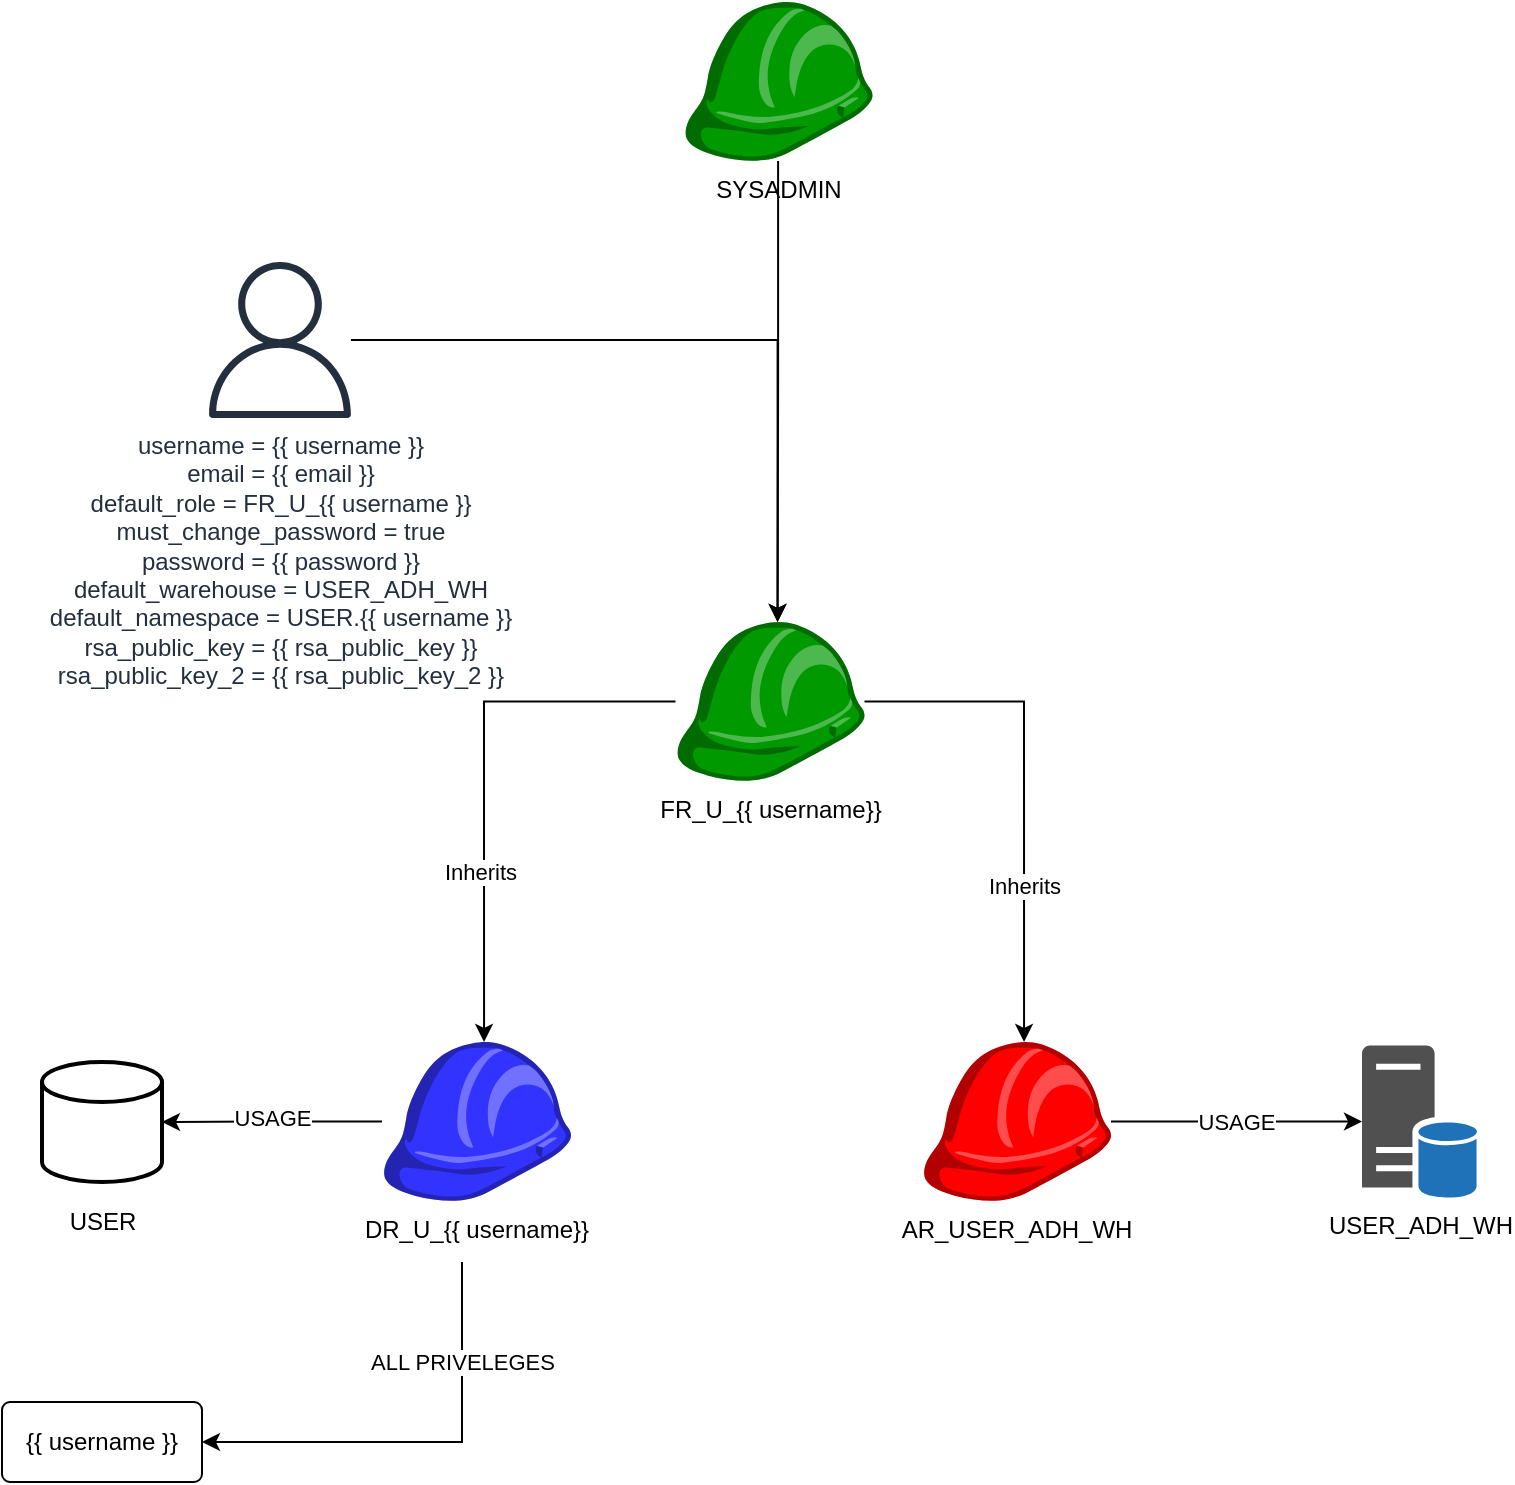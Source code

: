 <mxfile version="14.1.1" type="google" pages="12"><diagram id="_r9oWCvP_ofUd3Gp38Uh" name="user"><mxGraphModel dx="2946" dy="1147" grid="1" gridSize="10" guides="1" tooltips="1" connect="1" arrows="1" fold="1" page="1" pageScale="1" pageWidth="827" pageHeight="1169" math="0" shadow="0"><root><mxCell id="0"/><mxCell id="1" parent="0"/><mxCell id="OC1ONeg8_zaa3LVb4O-z-19" style="edgeStyle=orthogonalEdgeStyle;rounded=0;orthogonalLoop=1;jettySize=auto;html=1;entryX=0.54;entryY=0;entryDx=0;entryDy=0;entryPerimeter=0;" parent="1" source="OC1ONeg8_zaa3LVb4O-z-1" target="OC1ONeg8_zaa3LVb4O-z-3" edge="1"><mxGeometry relative="1" as="geometry"/></mxCell><mxCell id="OC1ONeg8_zaa3LVb4O-z-1" value="username = {{ username }}&lt;br&gt;email = {{ email }}&lt;br&gt;default_role = FR_U_{{ username }}&lt;br&gt;must_change_password = true&lt;br&gt;password = {{ password }}&lt;br&gt;default_warehouse = USER_ADH_WH&lt;br&gt;default_namespace = USER.{{ username }}&lt;br&gt;rsa_public_key = {{ rsa_public_key }}&lt;br&gt;rsa_public_key_2 = {{ rsa_public_key_2 }}" style="outlineConnect=0;fontColor=#232F3E;gradientColor=none;fillColor=#232F3E;strokeColor=none;dashed=0;verticalLabelPosition=bottom;verticalAlign=top;align=center;html=1;fontSize=12;fontStyle=0;aspect=fixed;pointerEvents=1;shape=mxgraph.aws4.user;" parent="1" vertex="1"><mxGeometry x="130" y="170" width="78" height="78" as="geometry"/></mxCell><mxCell id="OC1ONeg8_zaa3LVb4O-z-13" style="edgeStyle=orthogonalEdgeStyle;rounded=0;orthogonalLoop=1;jettySize=auto;html=1;entryX=1;entryY=0.5;entryDx=0;entryDy=0;entryPerimeter=0;" parent="1" source="OC1ONeg8_zaa3LVb4O-z-2" target="OC1ONeg8_zaa3LVb4O-z-4" edge="1"><mxGeometry relative="1" as="geometry"/></mxCell><mxCell id="OC1ONeg8_zaa3LVb4O-z-14" value="USAGE" style="edgeLabel;html=1;align=center;verticalAlign=middle;resizable=0;points=[];" parent="OC1ONeg8_zaa3LVb4O-z-13" vertex="1" connectable="0"><mxGeometry x="0.004" y="-1" relative="1" as="geometry"><mxPoint y="-1" as="offset"/></mxGeometry></mxCell><mxCell id="rA60qJUTqoiK8jSCX9iL-1" value="ALL PRIVELEGES" style="edgeStyle=orthogonalEdgeStyle;rounded=0;orthogonalLoop=1;jettySize=auto;html=1;entryX=1;entryY=0.5;entryDx=0;entryDy=0;startArrow=none;startFill=0;endArrow=classic;endFill=1;" edge="1" parent="1" target="OC1ONeg8_zaa3LVb4O-z-7"><mxGeometry x="-0.545" relative="1" as="geometry"><mxPoint x="260" y="670" as="sourcePoint"/><Array as="points"><mxPoint x="260" y="760"/></Array><mxPoint as="offset"/></mxGeometry></mxCell><mxCell id="OC1ONeg8_zaa3LVb4O-z-2" value="DR_U_{{ username}}" style="outlineConnect=0;dashed=0;verticalLabelPosition=bottom;verticalAlign=top;align=center;html=1;shape=mxgraph.aws3.role;gradientColor=none;fillColor=#3333FF;" parent="1" vertex="1"><mxGeometry x="220" y="560" width="94.5" height="79.5" as="geometry"/></mxCell><mxCell id="OC1ONeg8_zaa3LVb4O-z-17" style="edgeStyle=orthogonalEdgeStyle;rounded=0;orthogonalLoop=1;jettySize=auto;html=1;entryX=0.54;entryY=0;entryDx=0;entryDy=0;entryPerimeter=0;" parent="1" source="OC1ONeg8_zaa3LVb4O-z-3" target="OC1ONeg8_zaa3LVb4O-z-2" edge="1"><mxGeometry relative="1" as="geometry"/></mxCell><mxCell id="OC1ONeg8_zaa3LVb4O-z-20" value="Inherits" style="edgeLabel;html=1;align=center;verticalAlign=middle;resizable=0;points=[];" parent="OC1ONeg8_zaa3LVb4O-z-17" vertex="1" connectable="0"><mxGeometry x="0.356" y="-2" relative="1" as="geometry"><mxPoint as="offset"/></mxGeometry></mxCell><mxCell id="OC1ONeg8_zaa3LVb4O-z-18" value="Inherits" style="edgeStyle=orthogonalEdgeStyle;rounded=0;orthogonalLoop=1;jettySize=auto;html=1;entryX=0.54;entryY=0;entryDx=0;entryDy=0;entryPerimeter=0;" parent="1" source="OC1ONeg8_zaa3LVb4O-z-3" target="OC1ONeg8_zaa3LVb4O-z-9" edge="1"><mxGeometry x="0.379" relative="1" as="geometry"><mxPoint as="offset"/></mxGeometry></mxCell><mxCell id="OC1ONeg8_zaa3LVb4O-z-3" value="FR_U_{{ username}}" style="outlineConnect=0;dashed=0;verticalLabelPosition=bottom;verticalAlign=top;align=center;html=1;shape=mxgraph.aws3.role;gradientColor=none;fillColor=#009900;" parent="1" vertex="1"><mxGeometry x="366.75" y="350" width="94.5" height="79.5" as="geometry"/></mxCell><mxCell id="OC1ONeg8_zaa3LVb4O-z-6" value="" style="group" parent="1" vertex="1" connectable="0"><mxGeometry x="50" y="570" width="60" height="90" as="geometry"/></mxCell><mxCell id="OC1ONeg8_zaa3LVb4O-z-4" value="" style="strokeWidth=2;html=1;shape=mxgraph.flowchart.database;whiteSpace=wrap;fillColor=none;" parent="OC1ONeg8_zaa3LVb4O-z-6" vertex="1"><mxGeometry width="60" height="60" as="geometry"/></mxCell><mxCell id="OC1ONeg8_zaa3LVb4O-z-5" value="USER" style="text;html=1;align=center;verticalAlign=middle;resizable=0;points=[];autosize=1;" parent="OC1ONeg8_zaa3LVb4O-z-6" vertex="1"><mxGeometry x="5" y="70" width="50" height="20" as="geometry"/></mxCell><mxCell id="OC1ONeg8_zaa3LVb4O-z-7" value="{{ username }}" style="rounded=1;arcSize=10;whiteSpace=wrap;html=1;align=center;fillColor=none;" parent="1" vertex="1"><mxGeometry x="30" y="740" width="100" height="40" as="geometry"/></mxCell><mxCell id="OC1ONeg8_zaa3LVb4O-z-12" value="USAGE" style="edgeStyle=orthogonalEdgeStyle;rounded=0;orthogonalLoop=1;jettySize=auto;html=1;" parent="1" source="OC1ONeg8_zaa3LVb4O-z-9" target="OC1ONeg8_zaa3LVb4O-z-10" edge="1"><mxGeometry relative="1" as="geometry"/></mxCell><mxCell id="OC1ONeg8_zaa3LVb4O-z-9" value="AR_USER_ADH_WH" style="outlineConnect=0;dashed=0;verticalLabelPosition=bottom;verticalAlign=top;align=center;html=1;shape=mxgraph.aws3.role;gradientColor=none;fillColor=#FF0000;" parent="1" vertex="1"><mxGeometry x="490" y="560" width="94.5" height="79.5" as="geometry"/></mxCell><mxCell id="OC1ONeg8_zaa3LVb4O-z-10" value="USER_ADH_WH" style="pointerEvents=1;shadow=0;dashed=0;html=1;strokeColor=none;fillColor=#505050;labelPosition=center;verticalLabelPosition=bottom;verticalAlign=top;outlineConnect=0;align=center;shape=mxgraph.office.servers.database_server_blue;" parent="1" vertex="1"><mxGeometry x="710" y="561.75" width="58.36" height="76" as="geometry"/></mxCell><mxCell id="Ez5faGxJNux2FUsPw4Fi-2" style="edgeStyle=orthogonalEdgeStyle;rounded=0;orthogonalLoop=1;jettySize=auto;html=1;entryX=0.54;entryY=0;entryDx=0;entryDy=0;entryPerimeter=0;startArrow=none;startFill=0;endArrow=classic;endFill=1;" edge="1" parent="1" source="Ez5faGxJNux2FUsPw4Fi-1" target="OC1ONeg8_zaa3LVb4O-z-3"><mxGeometry relative="1" as="geometry"/></mxCell><mxCell id="Ez5faGxJNux2FUsPw4Fi-1" value="SYSADMIN" style="outlineConnect=0;dashed=0;verticalLabelPosition=bottom;verticalAlign=top;align=center;html=1;shape=mxgraph.aws3.role;gradientColor=none;fillColor=#009900;" vertex="1" parent="1"><mxGeometry x="370.75" y="40" width="94.5" height="79.5" as="geometry"/></mxCell></root></mxGraphModel></diagram><diagram id="9S94-v5O5hK8592UIKo_" name="user-source"><mxGraphModel dx="2946" dy="1147" grid="1" gridSize="10" guides="1" tooltips="1" connect="1" arrows="1" fold="1" page="1" pageScale="1" pageWidth="827" pageHeight="1169" math="0" shadow="0"><root><mxCell id="19_fKTSVfqJyGmaap5yU-0"/><mxCell id="19_fKTSVfqJyGmaap5yU-1" parent="19_fKTSVfqJyGmaap5yU-0"/><mxCell id="c3sxCTpb-8kc5hECWqWS-0" value="DR_U_{{ username}}" style="outlineConnect=0;dashed=0;verticalLabelPosition=bottom;verticalAlign=top;align=center;html=1;shape=mxgraph.aws3.role;gradientColor=none;fillColor=#3333FF;" vertex="1" parent="19_fKTSVfqJyGmaap5yU-1"><mxGeometry x="240" y="340" width="94.5" height="79.5" as="geometry"/></mxCell><mxCell id="mEGZ_hJ7WJOaX6-SmR5F-0" value="Inherits" style="edgeStyle=orthogonalEdgeStyle;rounded=0;orthogonalLoop=1;jettySize=auto;html=1;entryX=0.54;entryY=0;entryDx=0;entryDy=0;entryPerimeter=0;" edge="1" parent="19_fKTSVfqJyGmaap5yU-1" source="07BH7hFtruDAgrgc639g-0" target="c3sxCTpb-8kc5hECWqWS-0"><mxGeometry x="0.467" relative="1" as="geometry"><mxPoint as="offset"/></mxGeometry></mxCell><mxCell id="07BH7hFtruDAgrgc639g-0" value="FR_U_{{ username}}" style="outlineConnect=0;dashed=0;verticalLabelPosition=bottom;verticalAlign=top;align=center;html=1;shape=mxgraph.aws3.role;gradientColor=none;fillColor=#009900;" vertex="1" parent="19_fKTSVfqJyGmaap5yU-1"><mxGeometry x="372.75" y="200" width="94.5" height="79.5" as="geometry"/></mxCell><mxCell id="-A6_YyL0MQhKwDBUieMA-2" style="edgeStyle=orthogonalEdgeStyle;rounded=0;orthogonalLoop=1;jettySize=auto;html=1;entryX=0.54;entryY=0;entryDx=0;entryDy=0;entryPerimeter=0;" edge="1" parent="19_fKTSVfqJyGmaap5yU-1" source="c_pBvvMQa4_zh7dqmoh7-0" target="07BH7hFtruDAgrgc639g-0"><mxGeometry relative="1" as="geometry"/></mxCell><mxCell id="c_pBvvMQa4_zh7dqmoh7-0" value="{{ username }}" style="outlineConnect=0;fontColor=#232F3E;gradientColor=none;fillColor=#232F3E;strokeColor=none;dashed=0;verticalLabelPosition=bottom;verticalAlign=top;align=center;html=1;fontSize=12;fontStyle=0;aspect=fixed;pointerEvents=1;shape=mxgraph.aws4.user;" vertex="1" parent="19_fKTSVfqJyGmaap5yU-1"><mxGeometry x="385" y="30" width="78" height="78" as="geometry"/></mxCell><mxCell id="pVUgS9tkTZGgCz7_8QID-4" value="Inherits" style="edgeStyle=orthogonalEdgeStyle;rounded=0;orthogonalLoop=1;jettySize=auto;html=1;endArrow=none;endFill=0;startArrow=classic;startFill=1;" edge="1" parent="19_fKTSVfqJyGmaap5yU-1" source="c_pBvvMQa4_zh7dqmoh7-1"><mxGeometry relative="1" as="geometry"><mxPoint x="287.25" y="439.75" as="targetPoint"/></mxGeometry></mxCell><mxCell id="c_pBvvMQa4_zh7dqmoh7-1" value="DR_S_{{ env }}_{{ source }}_{{ access_level }}" style="outlineConnect=0;dashed=0;verticalLabelPosition=bottom;verticalAlign=top;align=center;html=1;shape=mxgraph.aws3.role;gradientColor=none;fillColor=#3333FF;" vertex="1" parent="19_fKTSVfqJyGmaap5yU-1"><mxGeometry x="240" y="539.75" width="94.5" height="79.5" as="geometry"/></mxCell><mxCell id="pVUgS9tkTZGgCz7_8QID-9" style="edgeStyle=orthogonalEdgeStyle;rounded=0;orthogonalLoop=1;jettySize=auto;html=1;entryX=0.96;entryY=0.5;entryDx=0;entryDy=0;entryPerimeter=0;endArrow=none;endFill=0;startArrow=classic;startFill=1;" edge="1" parent="19_fKTSVfqJyGmaap5yU-1" source="lL3tZTK_mCdyIxS01RoJ-0" target="07BH7hFtruDAgrgc639g-0"><mxGeometry relative="1" as="geometry"><Array as="points"><mxPoint x="557" y="240"/></Array></mxGeometry></mxCell><mxCell id="mEGZ_hJ7WJOaX6-SmR5F-1" value="Inherits" style="edgeLabel;html=1;align=center;verticalAlign=middle;resizable=0;points=[];" vertex="1" connectable="0" parent="pVUgS9tkTZGgCz7_8QID-9"><mxGeometry x="-0.483" relative="1" as="geometry"><mxPoint as="offset"/></mxGeometry></mxCell><mxCell id="lL3tZTK_mCdyIxS01RoJ-0" value="AR_USER_ADH_WH" style="outlineConnect=0;dashed=0;verticalLabelPosition=bottom;verticalAlign=top;align=center;html=1;shape=mxgraph.aws3.role;gradientColor=none;fillColor=#FF0000;" vertex="1" parent="19_fKTSVfqJyGmaap5yU-1"><mxGeometry x="510" y="340" width="94.5" height="79.5" as="geometry"/></mxCell></root></mxGraphModel></diagram><diagram name="user-product" id="pE-LB3X7WhRA1LwAw0vP"><mxGraphModel dx="2946" dy="1147" grid="1" gridSize="10" guides="1" tooltips="1" connect="1" arrows="1" fold="1" page="1" pageScale="1" pageWidth="827" pageHeight="1169" math="0" shadow="0"><root><mxCell id="_xm6GV_fzTm-T3USKWTJ-0"/><mxCell id="_xm6GV_fzTm-T3USKWTJ-1" parent="_xm6GV_fzTm-T3USKWTJ-0"/><mxCell id="_xm6GV_fzTm-T3USKWTJ-3" value="DR_U_{{ username}}" style="outlineConnect=0;dashed=0;verticalLabelPosition=bottom;verticalAlign=top;align=center;html=1;shape=mxgraph.aws3.role;gradientColor=none;fillColor=#3333FF;" vertex="1" parent="_xm6GV_fzTm-T3USKWTJ-1"><mxGeometry x="240" y="350" width="94.5" height="79.5" as="geometry"/></mxCell><mxCell id="_xm6GV_fzTm-T3USKWTJ-4" value="Inherits" style="edgeStyle=orthogonalEdgeStyle;rounded=0;orthogonalLoop=1;jettySize=auto;html=1;entryX=0.54;entryY=0;entryDx=0;entryDy=0;entryPerimeter=0;" edge="1" parent="_xm6GV_fzTm-T3USKWTJ-1" source="_xm6GV_fzTm-T3USKWTJ-5" target="_xm6GV_fzTm-T3USKWTJ-3"><mxGeometry x="0.467" relative="1" as="geometry"><mxPoint as="offset"/></mxGeometry></mxCell><mxCell id="_xm6GV_fzTm-T3USKWTJ-5" value="FR_U_{{ username}}" style="outlineConnect=0;dashed=0;verticalLabelPosition=bottom;verticalAlign=top;align=center;html=1;shape=mxgraph.aws3.role;gradientColor=none;fillColor=#009900;" vertex="1" parent="_xm6GV_fzTm-T3USKWTJ-1"><mxGeometry x="372.75" y="200" width="94.5" height="79.5" as="geometry"/></mxCell><mxCell id="_xm6GV_fzTm-T3USKWTJ-6" style="edgeStyle=orthogonalEdgeStyle;rounded=0;orthogonalLoop=1;jettySize=auto;html=1;entryX=0.54;entryY=0;entryDx=0;entryDy=0;entryPerimeter=0;" edge="1" parent="_xm6GV_fzTm-T3USKWTJ-1" source="_xm6GV_fzTm-T3USKWTJ-7" target="_xm6GV_fzTm-T3USKWTJ-5"><mxGeometry relative="1" as="geometry"/></mxCell><mxCell id="_xm6GV_fzTm-T3USKWTJ-7" value="{{ username }}" style="outlineConnect=0;fontColor=#232F3E;gradientColor=none;fillColor=#232F3E;strokeColor=none;dashed=0;verticalLabelPosition=bottom;verticalAlign=top;align=center;html=1;fontSize=12;fontStyle=0;aspect=fixed;pointerEvents=1;shape=mxgraph.aws4.user;" vertex="1" parent="_xm6GV_fzTm-T3USKWTJ-1"><mxGeometry x="385" y="30" width="78" height="78" as="geometry"/></mxCell><mxCell id="_xm6GV_fzTm-T3USKWTJ-9" value="Inherits" style="edgeStyle=orthogonalEdgeStyle;rounded=0;orthogonalLoop=1;jettySize=auto;html=1;endArrow=none;endFill=0;startArrow=classic;startFill=1;" edge="1" parent="_xm6GV_fzTm-T3USKWTJ-1" source="_xm6GV_fzTm-T3USKWTJ-10"><mxGeometry relative="1" as="geometry"><mxPoint x="287.25" y="449.75" as="targetPoint"/></mxGeometry></mxCell><mxCell id="_xm6GV_fzTm-T3USKWTJ-10" value="DR_P_{{ env }}_{{ product }}_{{ access_level }}" style="outlineConnect=0;dashed=0;verticalLabelPosition=bottom;verticalAlign=top;align=center;html=1;shape=mxgraph.aws3.role;gradientColor=none;fillColor=#3333FF;" vertex="1" parent="_xm6GV_fzTm-T3USKWTJ-1"><mxGeometry x="240" y="545" width="94.5" height="79.5" as="geometry"/></mxCell><mxCell id="_xm6GV_fzTm-T3USKWTJ-17" style="edgeStyle=orthogonalEdgeStyle;rounded=0;orthogonalLoop=1;jettySize=auto;html=1;entryX=0.96;entryY=0.5;entryDx=0;entryDy=0;entryPerimeter=0;endArrow=none;endFill=0;startArrow=classic;startFill=1;" edge="1" parent="_xm6GV_fzTm-T3USKWTJ-1" source="_xm6GV_fzTm-T3USKWTJ-20" target="_xm6GV_fzTm-T3USKWTJ-5"><mxGeometry relative="1" as="geometry"><Array as="points"><mxPoint x="557" y="240"/></Array></mxGeometry></mxCell><mxCell id="_xm6GV_fzTm-T3USKWTJ-18" value="Inherits" style="edgeLabel;html=1;align=center;verticalAlign=middle;resizable=0;points=[];" vertex="1" connectable="0" parent="_xm6GV_fzTm-T3USKWTJ-17"><mxGeometry x="-0.483" relative="1" as="geometry"><mxPoint as="offset"/></mxGeometry></mxCell><mxCell id="_xm6GV_fzTm-T3USKWTJ-20" value="AR_USER_ADH_WH" style="outlineConnect=0;dashed=0;verticalLabelPosition=bottom;verticalAlign=top;align=center;html=1;shape=mxgraph.aws3.role;gradientColor=none;fillColor=#FF0000;" vertex="1" parent="_xm6GV_fzTm-T3USKWTJ-1"><mxGeometry x="510" y="350" width="94.5" height="79.5" as="geometry"/></mxCell></root></mxGraphModel></diagram><diagram id="8ldvLCwpj8Y97XGyYnPa" name="source"><mxGraphModel dx="3773" dy="1147" grid="1" gridSize="10" guides="1" tooltips="1" connect="1" arrows="1" fold="1" page="1" pageScale="1" pageWidth="827" pageHeight="1169" math="0" shadow="0"><root><mxCell id="EZ34owL2NjXI0Hi4thQh-0"/><mxCell id="EZ34owL2NjXI0Hi4thQh-1" parent="EZ34owL2NjXI0Hi4thQh-0"/><mxCell id="p8Kx2OQO7ZOvS94AKk5J-3" style="edgeStyle=orthogonalEdgeStyle;rounded=0;orthogonalLoop=1;jettySize=auto;html=1;entryX=0.5;entryY=0;entryDx=0;entryDy=0;entryPerimeter=0;startArrow=none;startFill=0;endArrow=classic;endFill=1;" edge="1" parent="EZ34owL2NjXI0Hi4thQh-1" source="eIw-nN8ZA8Q5pQ2uYFuW-0" target="rTadFCpOVpnEMZ6Mf95I-1"><mxGeometry relative="1" as="geometry"/></mxCell><mxCell id="p8Kx2OQO7ZOvS94AKk5J-7" value="ALL PRIVELEGES" style="edgeLabel;html=1;align=center;verticalAlign=middle;resizable=0;points=[];" vertex="1" connectable="0" parent="p8Kx2OQO7ZOvS94AKk5J-3"><mxGeometry x="0.59" y="-1" relative="1" as="geometry"><mxPoint x="1" y="118.7" as="offset"/></mxGeometry></mxCell><mxCell id="pU4fWFEzcaHSJEA8pCId-0" style="edgeStyle=orthogonalEdgeStyle;rounded=0;orthogonalLoop=1;jettySize=auto;html=1;entryX=0.54;entryY=0;entryDx=0;entryDy=0;entryPerimeter=0;startArrow=none;startFill=0;endArrow=classic;endFill=1;" edge="1" parent="EZ34owL2NjXI0Hi4thQh-1" target="eIw-nN8ZA8Q5pQ2uYFuW-1"><mxGeometry relative="1" as="geometry"><mxPoint x="4" y="310" as="sourcePoint"/></mxGeometry></mxCell><mxCell id="pU4fWFEzcaHSJEA8pCId-1" value="Inherits" style="edgeLabel;html=1;align=center;verticalAlign=middle;resizable=0;points=[];" vertex="1" connectable="0" parent="pU4fWFEzcaHSJEA8pCId-0"><mxGeometry x="-0.02" y="1" relative="1" as="geometry"><mxPoint y="-2" as="offset"/></mxGeometry></mxCell><mxCell id="eIw-nN8ZA8Q5pQ2uYFuW-0" value="FR_S_{{ env }}_{{ source }}_ADMIN" style="outlineConnect=0;dashed=0;verticalLabelPosition=bottom;verticalAlign=top;align=center;html=1;shape=mxgraph.aws3.role;gradientColor=none;fillColor=#009900;" vertex="1" parent="EZ34owL2NjXI0Hi4thQh-1"><mxGeometry x="-43" y="199.5" width="94.5" height="79.5" as="geometry"/></mxCell><mxCell id="p8Kx2OQO7ZOvS94AKk5J-4" style="edgeStyle=orthogonalEdgeStyle;rounded=0;orthogonalLoop=1;jettySize=auto;html=1;entryX=0.54;entryY=0;entryDx=0;entryDy=0;entryPerimeter=0;startArrow=none;startFill=0;endArrow=classic;endFill=1;" edge="1" parent="EZ34owL2NjXI0Hi4thQh-1" source="eIw-nN8ZA8Q5pQ2uYFuW-1" target="qiHDqEKTWUlp3HSthCrk-0"><mxGeometry relative="1" as="geometry"/></mxCell><mxCell id="p8Kx2OQO7ZOvS94AKk5J-10" value="Inherits" style="edgeLabel;html=1;align=center;verticalAlign=middle;resizable=0;points=[];" vertex="1" connectable="0" parent="p8Kx2OQO7ZOvS94AKk5J-4"><mxGeometry x="0.576" relative="1" as="geometry"><mxPoint as="offset"/></mxGeometry></mxCell><mxCell id="p8Kx2OQO7ZOvS94AKk5J-9" style="edgeStyle=orthogonalEdgeStyle;rounded=0;orthogonalLoop=1;jettySize=auto;html=1;entryX=0.54;entryY=0;entryDx=0;entryDy=0;entryPerimeter=0;startArrow=none;startFill=0;endArrow=classic;endFill=1;" edge="1" parent="EZ34owL2NjXI0Hi4thQh-1" source="eIw-nN8ZA8Q5pQ2uYFuW-1" target="IAjClLEDtmn3Ln_0OKZa-0"><mxGeometry relative="1" as="geometry"/></mxCell><mxCell id="LCS9deWMFdnJM14okYVR-1" value="Inherits" style="edgeLabel;html=1;align=center;verticalAlign=middle;resizable=0;points=[];" vertex="1" connectable="0" parent="p8Kx2OQO7ZOvS94AKk5J-9"><mxGeometry x="0.562" relative="1" as="geometry"><mxPoint x="-3.77" y="12.2" as="offset"/></mxGeometry></mxCell><mxCell id="eIw-nN8ZA8Q5pQ2uYFuW-1" value="FR_S_{{ env }}_{{ source }}_ENGINEER" style="outlineConnect=0;dashed=0;verticalLabelPosition=bottom;verticalAlign=top;align=center;html=1;shape=mxgraph.aws3.role;gradientColor=none;fillColor=#009900;" vertex="1" parent="EZ34owL2NjXI0Hi4thQh-1"><mxGeometry x="-47" y="369.5" width="94.5" height="79.5" as="geometry"/></mxCell><mxCell id="EXRZ1MBc2iXrf-bNnaLo-1" value="ALL PRIVELGES" style="edgeStyle=orthogonalEdgeStyle;rounded=0;orthogonalLoop=1;jettySize=auto;html=1;startArrow=none;startFill=0;endArrow=classic;endFill=1;" edge="1" parent="EZ34owL2NjXI0Hi4thQh-1" source="IAjClLEDtmn3Ln_0OKZa-0" target="EXRZ1MBc2iXrf-bNnaLo-0"><mxGeometry relative="1" as="geometry"/></mxCell><mxCell id="IAjClLEDtmn3Ln_0OKZa-0" value="AR_S_{{ env }}_{{ source }}_WH_ADMIN" style="outlineConnect=0;dashed=0;verticalLabelPosition=bottom;verticalAlign=top;align=center;html=1;shape=mxgraph.aws3.role;gradientColor=none;fillColor=#FF0000;" vertex="1" parent="EZ34owL2NjXI0Hi4thQh-1"><mxGeometry x="101" y="539.5" width="94.5" height="79.5" as="geometry"/></mxCell><mxCell id="EXRZ1MBc2iXrf-bNnaLo-28" style="edgeStyle=orthogonalEdgeStyle;rounded=0;orthogonalLoop=1;jettySize=auto;html=1;startArrow=none;startFill=0;endArrow=classic;endFill=1;" edge="1" parent="EZ34owL2NjXI0Hi4thQh-1" target="qiHDqEKTWUlp3HSthCrk-1"><mxGeometry relative="1" as="geometry"><mxPoint x="-152" y="660" as="sourcePoint"/></mxGeometry></mxCell><mxCell id="EXRZ1MBc2iXrf-bNnaLo-29" value="Inherits" style="edgeLabel;html=1;align=center;verticalAlign=middle;resizable=0;points=[];" vertex="1" connectable="0" parent="EXRZ1MBc2iXrf-bNnaLo-28"><mxGeometry x="0.184" y="1" relative="1" as="geometry"><mxPoint as="offset"/></mxGeometry></mxCell><mxCell id="aJ6LrLTSP-So8s6QYOzE-0" style="edgeStyle=orthogonalEdgeStyle;rounded=0;orthogonalLoop=1;jettySize=auto;html=1;entryX=0.5;entryY=0;entryDx=0;entryDy=0;startArrow=none;startFill=0;endArrow=classic;endFill=1;" edge="1" parent="EZ34owL2NjXI0Hi4thQh-1" source="qiHDqEKTWUlp3HSthCrk-0" target="p8Kx2OQO7ZOvS94AKk5J-1"><mxGeometry relative="1" as="geometry"><Array as="points"><mxPoint x="-379" y="589"/><mxPoint x="-379" y="860"/><mxPoint x="-487" y="860"/></Array></mxGeometry></mxCell><mxCell id="aJ6LrLTSP-So8s6QYOzE-1" value="ALL PRIVELEGES" style="edgeLabel;html=1;align=center;verticalAlign=middle;resizable=0;points=[];" vertex="1" connectable="0" parent="aJ6LrLTSP-So8s6QYOzE-0"><mxGeometry x="-0.069" y="1" relative="1" as="geometry"><mxPoint y="-77.3" as="offset"/></mxGeometry></mxCell><mxCell id="qiHDqEKTWUlp3HSthCrk-0" value="DR_S_{{ env }}_{{ source }}_RW" style="outlineConnect=0;dashed=0;verticalLabelPosition=bottom;verticalAlign=top;align=center;html=1;shape=mxgraph.aws3.role;gradientColor=none;fillColor=#3333FF;" vertex="1" parent="EZ34owL2NjXI0Hi4thQh-1"><mxGeometry x="-199" y="549.5" width="94.5" height="79.5" as="geometry"/></mxCell><mxCell id="EXRZ1MBc2iXrf-bNnaLo-2" value="USAGE" style="edgeStyle=orthogonalEdgeStyle;rounded=0;orthogonalLoop=1;jettySize=auto;html=1;startArrow=none;startFill=0;endArrow=classic;endFill=1;" edge="1" parent="EZ34owL2NjXI0Hi4thQh-1" source="qiHDqEKTWUlp3HSthCrk-1"><mxGeometry x="-0.07" relative="1" as="geometry"><mxPoint x="-457" y="760" as="targetPoint"/><Array as="points"><mxPoint x="-457" y="760"/></Array><mxPoint as="offset"/></mxGeometry></mxCell><mxCell id="EXRZ1MBc2iXrf-bNnaLo-30" style="edgeStyle=orthogonalEdgeStyle;rounded=0;orthogonalLoop=1;jettySize=auto;html=1;entryX=0.54;entryY=0;entryDx=0;entryDy=0;entryPerimeter=0;startArrow=none;startFill=0;endArrow=classic;endFill=1;" edge="1" parent="EZ34owL2NjXI0Hi4thQh-1" target="qiHDqEKTWUlp3HSthCrk-2"><mxGeometry relative="1" as="geometry"><mxPoint x="-152" y="840" as="sourcePoint"/></mxGeometry></mxCell><mxCell id="EXRZ1MBc2iXrf-bNnaLo-31" value="Inherits" style="edgeLabel;html=1;align=center;verticalAlign=middle;resizable=0;points=[];" vertex="1" connectable="0" parent="EXRZ1MBc2iXrf-bNnaLo-30"><mxGeometry x="0.044" relative="1" as="geometry"><mxPoint as="offset"/></mxGeometry></mxCell><mxCell id="aJ6LrLTSP-So8s6QYOzE-2" style="edgeStyle=orthogonalEdgeStyle;rounded=0;orthogonalLoop=1;jettySize=auto;html=1;entryX=0.5;entryY=0;entryDx=0;entryDy=0;startArrow=none;startFill=0;endArrow=classic;endFill=1;" edge="1" parent="EZ34owL2NjXI0Hi4thQh-1" source="qiHDqEKTWUlp3HSthCrk-1" target="p8Kx2OQO7ZOvS94AKk5J-1"><mxGeometry relative="1" as="geometry"><Array as="points"><mxPoint x="-319" y="780"/><mxPoint x="-319" y="860"/><mxPoint x="-487" y="860"/></Array></mxGeometry></mxCell><mxCell id="aJ6LrLTSP-So8s6QYOzE-4" value="SELECT" style="edgeLabel;html=1;align=center;verticalAlign=middle;resizable=0;points=[];" vertex="1" connectable="0" parent="aJ6LrLTSP-So8s6QYOzE-2"><mxGeometry x="-0.217" relative="1" as="geometry"><mxPoint as="offset"/></mxGeometry></mxCell><mxCell id="qiHDqEKTWUlp3HSthCrk-1" value="DR_S_{{ env }}_{{ source }}_RO" style="outlineConnect=0;dashed=0;verticalLabelPosition=bottom;verticalAlign=top;align=center;html=1;shape=mxgraph.aws3.role;gradientColor=none;fillColor=#3333FF;" vertex="1" parent="EZ34owL2NjXI0Hi4thQh-1"><mxGeometry x="-199" y="729.5" width="94.5" height="79.5" as="geometry"/></mxCell><mxCell id="aJ6LrLTSP-So8s6QYOzE-6" value="SELECT" style="edgeStyle=orthogonalEdgeStyle;rounded=0;orthogonalLoop=1;jettySize=auto;html=1;entryX=1;entryY=0.5;entryDx=0;entryDy=0;startArrow=none;startFill=0;endArrow=classic;endFill=1;" edge="1" parent="EZ34owL2NjXI0Hi4thQh-1" source="qiHDqEKTWUlp3HSthCrk-2" target="p8Kx2OQO7ZOvS94AKk5J-2"><mxGeometry relative="1" as="geometry"/></mxCell><mxCell id="aJ6LrLTSP-So8s6QYOzE-8" style="edgeStyle=orthogonalEdgeStyle;rounded=0;orthogonalLoop=1;jettySize=auto;html=1;entryX=0;entryY=0.5;entryDx=0;entryDy=0;entryPerimeter=0;startArrow=none;startFill=0;endArrow=classic;endFill=1;" edge="1" parent="EZ34owL2NjXI0Hi4thQh-1" source="qiHDqEKTWUlp3HSthCrk-2" target="rTadFCpOVpnEMZ6Mf95I-1"><mxGeometry relative="1" as="geometry"><Array as="points"><mxPoint x="-156" y="1070"/><mxPoint x="-700" y="1070"/><mxPoint x="-700" y="770"/></Array></mxGeometry></mxCell><mxCell id="aJ6LrLTSP-So8s6QYOzE-9" value="USAGE" style="edgeLabel;html=1;align=center;verticalAlign=middle;resizable=0;points=[];" vertex="1" connectable="0" parent="aJ6LrLTSP-So8s6QYOzE-8"><mxGeometry x="0.444" y="1" relative="1" as="geometry"><mxPoint y="-29.3" as="offset"/></mxGeometry></mxCell><mxCell id="qiHDqEKTWUlp3HSthCrk-2" value="DR_S_{{ env }}_{{ source }}_SHARED" style="outlineConnect=0;dashed=0;verticalLabelPosition=bottom;verticalAlign=top;align=center;html=1;shape=mxgraph.aws3.role;gradientColor=none;fillColor=#3333FF;" vertex="1" parent="EZ34owL2NjXI0Hi4thQh-1"><mxGeometry x="-203" y="919.5" width="94.5" height="79.5" as="geometry"/></mxCell><mxCell id="rTadFCpOVpnEMZ6Mf95I-0" value="" style="group" vertex="1" connectable="0" parent="EZ34owL2NjXI0Hi4thQh-1"><mxGeometry x="-517" y="739.5" width="100" height="90" as="geometry"/></mxCell><mxCell id="rTadFCpOVpnEMZ6Mf95I-1" value="" style="strokeWidth=2;html=1;shape=mxgraph.flowchart.database;whiteSpace=wrap;fillColor=none;" vertex="1" parent="rTadFCpOVpnEMZ6Mf95I-0"><mxGeometry width="60" height="60" as="geometry"/></mxCell><mxCell id="rTadFCpOVpnEMZ6Mf95I-2" value="S_{{ env }}_{{ source }}" style="text;html=1;align=center;verticalAlign=middle;resizable=0;points=[];autosize=1;" vertex="1" parent="rTadFCpOVpnEMZ6Mf95I-0"><mxGeometry x="-40" y="70" width="140" height="20" as="geometry"/></mxCell><mxCell id="aJ6LrLTSP-So8s6QYOzE-7" style="edgeStyle=orthogonalEdgeStyle;rounded=0;orthogonalLoop=1;jettySize=auto;html=1;exitX=1;exitY=0.5;exitDx=0;exitDy=0;exitPerimeter=0;entryX=1;entryY=0.392;entryDx=0;entryDy=0;entryPerimeter=0;startArrow=classic;startFill=1;endArrow=none;endFill=0;" edge="1" parent="rTadFCpOVpnEMZ6Mf95I-0" source="rTadFCpOVpnEMZ6Mf95I-1" target="rTadFCpOVpnEMZ6Mf95I-1"><mxGeometry relative="1" as="geometry"/></mxCell><mxCell id="aJ6LrLTSP-So8s6QYOzE-5" style="edgeStyle=orthogonalEdgeStyle;rounded=0;orthogonalLoop=1;jettySize=auto;html=1;startArrow=classic;startFill=1;endArrow=none;endFill=0;" edge="1" parent="EZ34owL2NjXI0Hi4thQh-1" source="p8Kx2OQO7ZOvS94AKk5J-0"><mxGeometry relative="1" as="geometry"><mxPoint x="-487" y="890" as="targetPoint"/><Array as="points"><mxPoint x="-627" y="890"/></Array></mxGeometry></mxCell><mxCell id="p8Kx2OQO7ZOvS94AKk5J-0" value="STG" style="rounded=1;arcSize=10;whiteSpace=wrap;html=1;align=center;fillColor=none;" vertex="1" parent="EZ34owL2NjXI0Hi4thQh-1"><mxGeometry x="-677" y="939.25" width="100" height="40" as="geometry"/></mxCell><mxCell id="p8Kx2OQO7ZOvS94AKk5J-1" value="RAW" style="rounded=1;arcSize=10;whiteSpace=wrap;html=1;align=center;fillColor=none;" vertex="1" parent="EZ34owL2NjXI0Hi4thQh-1"><mxGeometry x="-537" y="939.25" width="100" height="40" as="geometry"/></mxCell><mxCell id="aJ6LrLTSP-So8s6QYOzE-3" style="edgeStyle=orthogonalEdgeStyle;rounded=0;orthogonalLoop=1;jettySize=auto;html=1;startArrow=classic;startFill=1;endArrow=none;endFill=0;" edge="1" parent="EZ34owL2NjXI0Hi4thQh-1" source="p8Kx2OQO7ZOvS94AKk5J-2"><mxGeometry relative="1" as="geometry"><mxPoint x="-487" y="890" as="targetPoint"/><Array as="points"><mxPoint x="-347" y="890"/></Array></mxGeometry></mxCell><mxCell id="p8Kx2OQO7ZOvS94AKk5J-2" value="SHARED" style="rounded=1;arcSize=10;whiteSpace=wrap;html=1;align=center;fillColor=none;" vertex="1" parent="EZ34owL2NjXI0Hi4thQh-1"><mxGeometry x="-397" y="939.25" width="100" height="40" as="geometry"/></mxCell><mxCell id="EXRZ1MBc2iXrf-bNnaLo-0" value="S_{{ env }}_{{ source }}_WH" style="pointerEvents=1;shadow=0;dashed=0;html=1;strokeColor=none;fillColor=#505050;labelPosition=center;verticalLabelPosition=bottom;verticalAlign=top;outlineConnect=0;align=center;shape=mxgraph.office.servers.database_server_blue;" vertex="1" parent="EZ34owL2NjXI0Hi4thQh-1"><mxGeometry x="355" y="541.25" width="58.36" height="76" as="geometry"/></mxCell><mxCell id="SAuoPSlariTq2aLOqFD_-1" style="edgeStyle=orthogonalEdgeStyle;rounded=0;orthogonalLoop=1;jettySize=auto;html=1;entryX=0.54;entryY=0;entryDx=0;entryDy=0;entryPerimeter=0;startArrow=none;startFill=0;endArrow=classic;endFill=1;" edge="1" parent="EZ34owL2NjXI0Hi4thQh-1" target="eIw-nN8ZA8Q5pQ2uYFuW-0"><mxGeometry relative="1" as="geometry"><mxPoint x="8" y="140" as="sourcePoint"/></mxGeometry></mxCell><mxCell id="SAuoPSlariTq2aLOqFD_-0" value="SYSADMIN" style="outlineConnect=0;dashed=0;verticalLabelPosition=bottom;verticalAlign=top;align=center;html=1;shape=mxgraph.aws3.role;gradientColor=none;fillColor=#009900;" vertex="1" parent="EZ34owL2NjXI0Hi4thQh-1"><mxGeometry x="-39" y="30" width="94.5" height="79.5" as="geometry"/></mxCell></root></mxGraphModel></diagram><diagram id="uAouzfwGhlSms5YJAMd6" name="source-member"><mxGraphModel dx="2946" dy="1147" grid="1" gridSize="10" guides="1" tooltips="1" connect="1" arrows="1" fold="1" page="1" pageScale="1" pageWidth="827" pageHeight="1169" math="0" shadow="0"><root><mxCell id="52M3bZr2q6KHIPDhSzy8-0"/><mxCell id="52M3bZr2q6KHIPDhSzy8-1" parent="52M3bZr2q6KHIPDhSzy8-0"/><mxCell id="cPhV8GyIbV_wUvXK3Vgk-2" value="{{ function }} = ENGINEER" style="edgeStyle=orthogonalEdgeStyle;rounded=0;orthogonalLoop=1;jettySize=auto;html=1;entryX=0.54;entryY=0;entryDx=0;entryDy=0;entryPerimeter=0;startArrow=none;startFill=0;endArrow=classic;endFill=1;" edge="1" parent="52M3bZr2q6KHIPDhSzy8-1" source="_mIUznfMf6xVMTBi1_QA-0" target="cPhV8GyIbV_wUvXK3Vgk-1"><mxGeometry x="0.57" relative="1" as="geometry"><mxPoint as="offset"/></mxGeometry></mxCell><mxCell id="cPhV8GyIbV_wUvXK3Vgk-3" style="edgeStyle=orthogonalEdgeStyle;rounded=0;orthogonalLoop=1;jettySize=auto;html=1;entryX=0.54;entryY=0;entryDx=0;entryDy=0;entryPerimeter=0;startArrow=none;startFill=0;endArrow=classic;endFill=1;" edge="1" parent="52M3bZr2q6KHIPDhSzy8-1" source="_mIUznfMf6xVMTBi1_QA-0" target="cPhV8GyIbV_wUvXK3Vgk-0"><mxGeometry relative="1" as="geometry"/></mxCell><mxCell id="cPhV8GyIbV_wUvXK3Vgk-4" value="{{ function }} = ADMIN" style="edgeLabel;html=1;align=center;verticalAlign=middle;resizable=0;points=[];" vertex="1" connectable="0" parent="cPhV8GyIbV_wUvXK3Vgk-3"><mxGeometry x="0.521" relative="1" as="geometry"><mxPoint as="offset"/></mxGeometry></mxCell><mxCell id="_mIUznfMf6xVMTBi1_QA-0" value="{{ username }}" style="outlineConnect=0;fontColor=#232F3E;gradientColor=none;fillColor=#232F3E;strokeColor=none;dashed=0;verticalLabelPosition=bottom;verticalAlign=top;align=center;html=1;fontSize=12;fontStyle=0;aspect=fixed;pointerEvents=1;shape=mxgraph.aws4.user;" vertex="1" parent="52M3bZr2q6KHIPDhSzy8-1"><mxGeometry x="375" y="50" width="78" height="78" as="geometry"/></mxCell><mxCell id="cPhV8GyIbV_wUvXK3Vgk-0" value="FR_S_{{ env }}_{{ source }}_ADMIN" style="outlineConnect=0;dashed=0;verticalLabelPosition=bottom;verticalAlign=top;align=center;html=1;shape=mxgraph.aws3.role;gradientColor=none;fillColor=#009900;" vertex="1" parent="52M3bZr2q6KHIPDhSzy8-1"><mxGeometry x="250" y="230" width="94.5" height="79.5" as="geometry"/></mxCell><mxCell id="cPhV8GyIbV_wUvXK3Vgk-1" value="FR_S_{{ env }}_{{ source }}_ENGINEER" style="outlineConnect=0;dashed=0;verticalLabelPosition=bottom;verticalAlign=top;align=center;html=1;shape=mxgraph.aws3.role;gradientColor=none;fillColor=#009900;" vertex="1" parent="52M3bZr2q6KHIPDhSzy8-1"><mxGeometry x="480" y="230" width="94.5" height="79.5" as="geometry"/></mxCell></root></mxGraphModel></diagram><diagram id="dZoLeMR74AIcoFuCX5EA" name="service-account"><mxGraphModel dx="2946" dy="1147" grid="1" gridSize="10" guides="1" tooltips="1" connect="1" arrows="1" fold="1" page="1" pageScale="1" pageWidth="827" pageHeight="1169" math="0" shadow="0"><root><mxCell id="KxFGQeWbb9ODHWlVWpFj-0"/><mxCell id="KxFGQeWbb9ODHWlVWpFj-1" parent="KxFGQeWbb9ODHWlVWpFj-0"/><mxCell id="HioUTqVtCHmCUNlTMr35-0" style="edgeStyle=orthogonalEdgeStyle;rounded=0;orthogonalLoop=1;jettySize=auto;html=1;entryX=0.125;entryY=0.5;entryDx=0;entryDy=0;entryPerimeter=0;startArrow=none;startFill=0;endArrow=classic;endFill=1;" edge="1" parent="KxFGQeWbb9ODHWlVWpFj-1" source="6Dc9ggBNnppLwUoeePfW-0" target="_PL5azmEPvSl6mutEY4Z-0"><mxGeometry relative="1" as="geometry"><Array as="points"><mxPoint x="347" y="249"/></Array></mxGeometry></mxCell><mxCell id="6Dc9ggBNnppLwUoeePfW-0" value="username = {{ username }}&lt;br&gt;email = {{ email }}&lt;br&gt;default_role = FR_U_{{ username }}&lt;br&gt;must_change_password = true&lt;br&gt;password = {{ password }}&lt;br&gt;rsa_public_key = {{ rsa_public_key }}&lt;br&gt;rsa_public_key_2 = {{ rsa_public_key_2 }}" style="outlineConnect=0;fontColor=#232F3E;gradientColor=none;fillColor=#232F3E;strokeColor=none;dashed=0;verticalLabelPosition=bottom;verticalAlign=top;align=center;html=1;fontSize=12;fontStyle=0;aspect=fixed;pointerEvents=1;shape=mxgraph.aws4.user;" vertex="1" parent="KxFGQeWbb9ODHWlVWpFj-1"><mxGeometry x="220" y="210" width="78" height="78" as="geometry"/></mxCell><mxCell id="_PL5azmEPvSl6mutEY4Z-0" value="FR_U_{{ username }}" style="outlineConnect=0;dashed=0;verticalLabelPosition=bottom;verticalAlign=top;align=center;html=1;shape=mxgraph.aws3.role;gradientColor=none;fillColor=#009900;" vertex="1" parent="KxFGQeWbb9ODHWlVWpFj-1"><mxGeometry x="396" y="210" width="94.5" height="79.5" as="geometry"/></mxCell><mxCell id="8yAiaiqE0INym_wKGElu-3" style="edgeStyle=orthogonalEdgeStyle;rounded=0;orthogonalLoop=1;jettySize=auto;html=1;startArrow=none;startFill=0;endArrow=classic;endFill=1;entryX=0.54;entryY=0;entryDx=0;entryDy=0;entryPerimeter=0;" edge="1" parent="KxFGQeWbb9ODHWlVWpFj-1" source="8yAiaiqE0INym_wKGElu-2" target="_PL5azmEPvSl6mutEY4Z-0"><mxGeometry relative="1" as="geometry"><mxPoint x="443" y="180" as="targetPoint"/><Array as="points"><mxPoint x="447" y="150"/><mxPoint x="447" y="150"/></Array></mxGeometry></mxCell><mxCell id="8yAiaiqE0INym_wKGElu-2" value="SYSADMIN" style="outlineConnect=0;dashed=0;verticalLabelPosition=bottom;verticalAlign=top;align=center;html=1;shape=mxgraph.aws3.role;gradientColor=none;fillColor=#009900;" vertex="1" parent="KxFGQeWbb9ODHWlVWpFj-1"><mxGeometry x="396" y="40" width="94.5" height="79.5" as="geometry"/></mxCell></root></mxGraphModel></diagram><diagram name="service-account-source" id="AdFuZhmnlOz-Zyo_q7ZS"><mxGraphModel dx="2946" dy="1147" grid="1" gridSize="10" guides="1" tooltips="1" connect="1" arrows="1" fold="1" page="1" pageScale="1" pageWidth="827" pageHeight="1169" math="0" shadow="0"><root><mxCell id="svwhubRA7P_VrxItDzld-0"/><mxCell id="svwhubRA7P_VrxItDzld-1" parent="svwhubRA7P_VrxItDzld-0"/><mxCell id="svwhubRA7P_VrxItDzld-2" style="edgeStyle=orthogonalEdgeStyle;rounded=0;orthogonalLoop=1;jettySize=auto;html=1;entryX=0.54;entryY=0;entryDx=0;entryDy=0;entryPerimeter=0;startArrow=none;startFill=0;endArrow=classic;endFill=1;" edge="1" parent="svwhubRA7P_VrxItDzld-1" target="svwhubRA7P_VrxItDzld-4"><mxGeometry relative="1" as="geometry"><mxPoint x="417" y="220" as="sourcePoint"/></mxGeometry></mxCell><mxCell id="svwhubRA7P_VrxItDzld-3" value="username = {{ username }}&lt;br&gt;email = {{ email }}&lt;br&gt;default_role = FR_U_{{ username }}&lt;br&gt;must_change_password = true&lt;br&gt;password = {{ password }}&lt;br&gt;rsa_public_key = {{ rsa_public_key }}&lt;br&gt;rsa_public_key_2 = {{ rsa_public_key_2 }}" style="outlineConnect=0;fontColor=#232F3E;gradientColor=none;fillColor=#232F3E;strokeColor=none;dashed=0;verticalLabelPosition=bottom;verticalAlign=top;align=center;html=1;fontSize=12;fontStyle=0;aspect=fixed;pointerEvents=1;shape=mxgraph.aws4.user;" vertex="1" parent="svwhubRA7P_VrxItDzld-1"><mxGeometry x="378" y="30" width="78" height="78" as="geometry"/></mxCell><mxCell id="rgbJOh0McfkUFo1sxO6P-3" value="function = ADMIN" style="edgeStyle=orthogonalEdgeStyle;rounded=0;orthogonalLoop=1;jettySize=auto;html=1;entryX=0.54;entryY=0;entryDx=0;entryDy=0;entryPerimeter=0;startArrow=none;startFill=0;endArrow=classic;endFill=1;" edge="1" parent="svwhubRA7P_VrxItDzld-1" source="svwhubRA7P_VrxItDzld-4" target="rgbJOh0McfkUFo1sxO6P-0"><mxGeometry x="0.774" relative="1" as="geometry"><mxPoint as="offset"/></mxGeometry></mxCell><mxCell id="rgbJOh0McfkUFo1sxO6P-4" style="edgeStyle=orthogonalEdgeStyle;rounded=0;orthogonalLoop=1;jettySize=auto;html=1;entryX=0.54;entryY=0;entryDx=0;entryDy=0;entryPerimeter=0;startArrow=none;startFill=0;endArrow=classic;endFill=1;" edge="1" parent="svwhubRA7P_VrxItDzld-1" source="svwhubRA7P_VrxItDzld-4" target="rgbJOh0McfkUFo1sxO6P-2"><mxGeometry relative="1" as="geometry"/></mxCell><mxCell id="rgbJOh0McfkUFo1sxO6P-5" value="function = ENGINEER" style="edgeLabel;html=1;align=center;verticalAlign=middle;resizable=0;points=[];" vertex="1" connectable="0" parent="rgbJOh0McfkUFo1sxO6P-4"><mxGeometry x="0.384" relative="1" as="geometry"><mxPoint y="47.7" as="offset"/></mxGeometry></mxCell><mxCell id="svwhubRA7P_VrxItDzld-4" value="FR_U_{{ username }}" style="outlineConnect=0;dashed=0;verticalLabelPosition=bottom;verticalAlign=top;align=center;html=1;shape=mxgraph.aws3.role;gradientColor=none;fillColor=#009900;" vertex="1" parent="svwhubRA7P_VrxItDzld-1"><mxGeometry x="366" y="270" width="94.5" height="79.5" as="geometry"/></mxCell><mxCell id="nP8U1qu9oDDXY6WRNvF5-1" style="edgeStyle=orthogonalEdgeStyle;rounded=0;orthogonalLoop=1;jettySize=auto;html=1;entryX=0.54;entryY=0;entryDx=0;entryDy=0;entryPerimeter=0;startArrow=none;startFill=0;endArrow=classic;endFill=1;" edge="1" parent="svwhubRA7P_VrxItDzld-1" source="rgbJOh0McfkUFo1sxO6P-0" target="nP8U1qu9oDDXY6WRNvF5-0"><mxGeometry relative="1" as="geometry"/></mxCell><mxCell id="nP8U1qu9oDDXY6WRNvF5-2" style="edgeStyle=orthogonalEdgeStyle;rounded=0;orthogonalLoop=1;jettySize=auto;html=1;entryX=0.54;entryY=0;entryDx=0;entryDy=0;entryPerimeter=0;startArrow=none;startFill=0;endArrow=classic;endFill=1;" edge="1" parent="svwhubRA7P_VrxItDzld-1" source="rgbJOh0McfkUFo1sxO6P-0" target="6nDi9KbjaJ525e1vgFgw-0"><mxGeometry relative="1" as="geometry"/></mxCell><mxCell id="rgbJOh0McfkUFo1sxO6P-0" value="FR_S_{{ env }}_{{ source }}_ADMIN" style="outlineConnect=0;dashed=0;verticalLabelPosition=bottom;verticalAlign=top;align=center;html=1;shape=mxgraph.aws3.role;gradientColor=none;fillColor=#009900;" vertex="1" parent="svwhubRA7P_VrxItDzld-1"><mxGeometry x="130" y="390" width="94.5" height="79.5" as="geometry"/></mxCell><mxCell id="nP8U1qu9oDDXY6WRNvF5-3" style="edgeStyle=orthogonalEdgeStyle;rounded=0;orthogonalLoop=1;jettySize=auto;html=1;entryX=0.54;entryY=0;entryDx=0;entryDy=0;entryPerimeter=0;startArrow=none;startFill=0;endArrow=classic;endFill=1;" edge="1" parent="svwhubRA7P_VrxItDzld-1" source="rgbJOh0McfkUFo1sxO6P-2" target="nP8U1qu9oDDXY6WRNvF5-0"><mxGeometry relative="1" as="geometry"/></mxCell><mxCell id="rgbJOh0McfkUFo1sxO6P-2" value="FR_S_{{ env }}_{{ source }}_ENGINEER" style="outlineConnect=0;dashed=0;verticalLabelPosition=bottom;verticalAlign=top;align=center;html=1;shape=mxgraph.aws3.role;gradientColor=none;fillColor=#009900;" vertex="1" parent="svwhubRA7P_VrxItDzld-1"><mxGeometry x="580" y="390" width="94.5" height="79.5" as="geometry"/></mxCell><mxCell id="6nDi9KbjaJ525e1vgFgw-0" value="AR_S_{{ env }}_{{ source }}_WH_ADMIN" style="outlineConnect=0;dashed=0;verticalLabelPosition=bottom;verticalAlign=top;align=center;html=1;shape=mxgraph.aws3.role;gradientColor=none;fillColor=#FF0000;" vertex="1" parent="svwhubRA7P_VrxItDzld-1"><mxGeometry x="456" y="520" width="94.5" height="79.5" as="geometry"/></mxCell><mxCell id="nP8U1qu9oDDXY6WRNvF5-0" value="DR_S_{{ env }}_{{ source }}_RW" style="outlineConnect=0;dashed=0;verticalLabelPosition=bottom;verticalAlign=top;align=center;html=1;shape=mxgraph.aws3.role;gradientColor=none;fillColor=#3333FF;" vertex="1" parent="svwhubRA7P_VrxItDzld-1"><mxGeometry x="250" y="520" width="94.5" height="79.5" as="geometry"/></mxCell></root></mxGraphModel></diagram><diagram name="service-account-product" id="M5jyAd0AkQRsawyJve2x"><mxGraphModel dx="2946" dy="1147" grid="1" gridSize="10" guides="1" tooltips="1" connect="1" arrows="1" fold="1" page="1" pageScale="1" pageWidth="827" pageHeight="1169" math="0" shadow="0"><root><mxCell id="B2VCYQT8-4BBN3hMXlI4-0"/><mxCell id="B2VCYQT8-4BBN3hMXlI4-1" parent="B2VCYQT8-4BBN3hMXlI4-0"/><mxCell id="B2VCYQT8-4BBN3hMXlI4-2" style="edgeStyle=orthogonalEdgeStyle;rounded=0;orthogonalLoop=1;jettySize=auto;html=1;entryX=0.54;entryY=0;entryDx=0;entryDy=0;entryPerimeter=0;startArrow=none;startFill=0;endArrow=classic;endFill=1;" edge="1" parent="B2VCYQT8-4BBN3hMXlI4-1" target="B2VCYQT8-4BBN3hMXlI4-7"><mxGeometry relative="1" as="geometry"><mxPoint x="377" y="220" as="sourcePoint"/></mxGeometry></mxCell><mxCell id="B2VCYQT8-4BBN3hMXlI4-3" value="username = {{ username }}&lt;br&gt;email = {{ email }}&lt;br&gt;default_role = FR_U_{{ username }}&lt;br&gt;must_change_password = true&lt;br&gt;password = {{ password }}&lt;br&gt;rsa_public_key = {{ rsa_public_key }}&lt;br&gt;rsa_public_key_2 = {{ rsa_public_key_2 }}" style="outlineConnect=0;fontColor=#232F3E;gradientColor=none;fillColor=#232F3E;strokeColor=none;dashed=0;verticalLabelPosition=bottom;verticalAlign=top;align=center;html=1;fontSize=12;fontStyle=0;aspect=fixed;pointerEvents=1;shape=mxgraph.aws4.user;" vertex="1" parent="B2VCYQT8-4BBN3hMXlI4-1"><mxGeometry x="338" y="30" width="78" height="78" as="geometry"/></mxCell><mxCell id="B2VCYQT8-4BBN3hMXlI4-4" value="function = ADMIN" style="edgeStyle=orthogonalEdgeStyle;rounded=0;orthogonalLoop=1;jettySize=auto;html=1;entryX=0.54;entryY=0;entryDx=0;entryDy=0;entryPerimeter=0;startArrow=none;startFill=0;endArrow=classic;endFill=1;" edge="1" parent="B2VCYQT8-4BBN3hMXlI4-1" source="B2VCYQT8-4BBN3hMXlI4-7" target="B2VCYQT8-4BBN3hMXlI4-10"><mxGeometry x="0.671" relative="1" as="geometry"><mxPoint as="offset"/></mxGeometry></mxCell><mxCell id="B2VCYQT8-4BBN3hMXlI4-5" style="edgeStyle=orthogonalEdgeStyle;rounded=0;orthogonalLoop=1;jettySize=auto;html=1;entryX=0.54;entryY=0;entryDx=0;entryDy=0;entryPerimeter=0;startArrow=none;startFill=0;endArrow=classic;endFill=1;" edge="1" parent="B2VCYQT8-4BBN3hMXlI4-1" target="B2VCYQT8-4BBN3hMXlI4-12"><mxGeometry relative="1" as="geometry"><mxPoint x="373" y="370" as="sourcePoint"/></mxGeometry></mxCell><mxCell id="B2VCYQT8-4BBN3hMXlI4-6" value="function = ENGINEER" style="edgeLabel;html=1;align=center;verticalAlign=middle;resizable=0;points=[];" vertex="1" connectable="0" parent="B2VCYQT8-4BBN3hMXlI4-5"><mxGeometry x="0.384" relative="1" as="geometry"><mxPoint x="-3.76" y="-23.3" as="offset"/></mxGeometry></mxCell><mxCell id="B2VCYQT8-4BBN3hMXlI4-21" style="edgeStyle=orthogonalEdgeStyle;rounded=0;orthogonalLoop=1;jettySize=auto;html=1;startArrow=none;startFill=0;endArrow=classic;endFill=1;" edge="1" parent="B2VCYQT8-4BBN3hMXlI4-1" source="B2VCYQT8-4BBN3hMXlI4-7" target="B2VCYQT8-4BBN3hMXlI4-15"><mxGeometry relative="1" as="geometry"/></mxCell><mxCell id="B2VCYQT8-4BBN3hMXlI4-7" value="FR_U_{{ username }}" style="outlineConnect=0;dashed=0;verticalLabelPosition=bottom;verticalAlign=top;align=center;html=1;shape=mxgraph.aws3.role;gradientColor=none;fillColor=#009900;" vertex="1" parent="B2VCYQT8-4BBN3hMXlI4-1"><mxGeometry x="326" y="260" width="94.5" height="79.5" as="geometry"/></mxCell><mxCell id="B2VCYQT8-4BBN3hMXlI4-22" style="edgeStyle=orthogonalEdgeStyle;rounded=0;orthogonalLoop=1;jettySize=auto;html=1;entryX=0.54;entryY=0;entryDx=0;entryDy=0;entryPerimeter=0;startArrow=none;startFill=0;endArrow=classic;endFill=1;" edge="1" parent="B2VCYQT8-4BBN3hMXlI4-1" target="B2VCYQT8-4BBN3hMXlI4-13"><mxGeometry relative="1" as="geometry"><mxPoint x="107" y="540" as="sourcePoint"/><Array as="points"><mxPoint x="107" y="560"/><mxPoint x="230" y="560"/><mxPoint x="230" y="620"/><mxPoint x="331" y="620"/></Array></mxGeometry></mxCell><mxCell id="B2VCYQT8-4BBN3hMXlI4-10" value="FR_S_{{ env }}_{{ source }}_ADMIN" style="outlineConnect=0;dashed=0;verticalLabelPosition=bottom;verticalAlign=top;align=center;html=1;shape=mxgraph.aws3.role;gradientColor=none;fillColor=#009900;" vertex="1" parent="B2VCYQT8-4BBN3hMXlI4-1"><mxGeometry x="60" y="430" width="94.5" height="79.5" as="geometry"/></mxCell><mxCell id="B2VCYQT8-4BBN3hMXlI4-13" value="AR_S_{{ env }}_{{ source }}_WH_ADMIN" style="outlineConnect=0;dashed=0;verticalLabelPosition=bottom;verticalAlign=top;align=center;html=1;shape=mxgraph.aws3.role;gradientColor=none;fillColor=#FF0000;" vertex="1" parent="B2VCYQT8-4BBN3hMXlI4-1"><mxGeometry x="280" y="670" width="94.5" height="79.5" as="geometry"/></mxCell><mxCell id="B2VCYQT8-4BBN3hMXlI4-14" value="DR_S_{{ env }}_{{ source }}_RW" style="outlineConnect=0;dashed=0;verticalLabelPosition=bottom;verticalAlign=top;align=center;html=1;shape=mxgraph.aws3.role;gradientColor=none;fillColor=#3333FF;" vertex="1" parent="B2VCYQT8-4BBN3hMXlI4-1"><mxGeometry x="60" y="670" width="94.5" height="79.5" as="geometry"/></mxCell><mxCell id="B2VCYQT8-4BBN3hMXlI4-24" style="edgeStyle=orthogonalEdgeStyle;rounded=0;orthogonalLoop=1;jettySize=auto;html=1;entryX=0.54;entryY=0;entryDx=0;entryDy=0;entryPerimeter=0;startArrow=none;startFill=0;endArrow=classic;endFill=1;" edge="1" parent="B2VCYQT8-4BBN3hMXlI4-1" target="B2VCYQT8-4BBN3hMXlI4-18"><mxGeometry relative="1" as="geometry"><mxPoint x="637" y="550" as="sourcePoint"/><Array as="points"><mxPoint x="637" y="600"/><mxPoint x="551" y="600"/></Array></mxGeometry></mxCell><mxCell id="B2VCYQT8-4BBN3hMXlI4-25" style="edgeStyle=orthogonalEdgeStyle;rounded=0;orthogonalLoop=1;jettySize=auto;html=1;entryX=0.54;entryY=0;entryDx=0;entryDy=0;entryPerimeter=0;startArrow=none;startFill=0;endArrow=classic;endFill=1;" edge="1" parent="B2VCYQT8-4BBN3hMXlI4-1" target="B2VCYQT8-4BBN3hMXlI4-17"><mxGeometry relative="1" as="geometry"><mxPoint x="637" y="540" as="sourcePoint"/><Array as="points"><mxPoint x="637" y="600"/><mxPoint x="736" y="600"/></Array></mxGeometry></mxCell><mxCell id="B2VCYQT8-4BBN3hMXlI4-15" value="FR_S_{{ env }}_{{ source }}_READER" style="outlineConnect=0;dashed=0;verticalLabelPosition=bottom;verticalAlign=top;align=center;html=1;shape=mxgraph.aws3.role;gradientColor=none;fillColor=#009900;" vertex="1" parent="B2VCYQT8-4BBN3hMXlI4-1"><mxGeometry x="590" y="430" width="94.5" height="79.5" as="geometry"/></mxCell><mxCell id="B2VCYQT8-4BBN3hMXlI4-23" style="edgeStyle=orthogonalEdgeStyle;rounded=0;orthogonalLoop=1;jettySize=auto;html=1;entryX=0.54;entryY=0;entryDx=0;entryDy=0;entryPerimeter=0;startArrow=none;startFill=0;endArrow=classic;endFill=1;" edge="1" parent="B2VCYQT8-4BBN3hMXlI4-1" target="B2VCYQT8-4BBN3hMXlI4-14"><mxGeometry relative="1" as="geometry"><mxPoint x="369" y="540" as="sourcePoint"/><Array as="points"><mxPoint x="369" y="560"/><mxPoint x="230" y="560"/><mxPoint x="230" y="620"/><mxPoint x="111" y="620"/></Array></mxGeometry></mxCell><mxCell id="B2VCYQT8-4BBN3hMXlI4-12" value="FR_S_{{ env }}_{{ source }}_ENGINEER" style="outlineConnect=0;dashed=0;verticalLabelPosition=bottom;verticalAlign=top;align=center;html=1;shape=mxgraph.aws3.role;gradientColor=none;fillColor=#009900;" vertex="1" parent="B2VCYQT8-4BBN3hMXlI4-1"><mxGeometry x="321.5" y="430" width="94.5" height="79.5" as="geometry"/></mxCell><mxCell id="B2VCYQT8-4BBN3hMXlI4-17" value="AR_S_{{ env }}_{{ source }}_WH" style="outlineConnect=0;dashed=0;verticalLabelPosition=bottom;verticalAlign=top;align=center;html=1;shape=mxgraph.aws3.role;gradientColor=none;fillColor=#FF0000;" vertex="1" parent="B2VCYQT8-4BBN3hMXlI4-1"><mxGeometry x="684.5" y="670" width="94.5" height="79.5" as="geometry"/></mxCell><mxCell id="B2VCYQT8-4BBN3hMXlI4-18" value="DR_S_{{ env }}_{{ source }}_RO" style="outlineConnect=0;dashed=0;verticalLabelPosition=bottom;verticalAlign=top;align=center;html=1;shape=mxgraph.aws3.role;gradientColor=none;fillColor=#3333FF;" vertex="1" parent="B2VCYQT8-4BBN3hMXlI4-1"><mxGeometry x="500" y="670" width="94.5" height="79.5" as="geometry"/></mxCell></root></mxGraphModel></diagram><diagram id="fEM-uqrBPYQz_Wi3j7rZ" name="product"><mxGraphModel dx="3773" dy="1147" grid="1" gridSize="10" guides="1" tooltips="1" connect="1" arrows="1" fold="1" page="1" pageScale="1" pageWidth="827" pageHeight="1169" math="0" shadow="0"><root><mxCell id="Iv_6wfuslFTTv30DVdZu-0"/><mxCell id="Iv_6wfuslFTTv30DVdZu-1" parent="Iv_6wfuslFTTv30DVdZu-0"/><mxCell id="1lRVu6tosbcEo7ahRqN3-5" style="edgeStyle=orthogonalEdgeStyle;rounded=0;orthogonalLoop=1;jettySize=auto;html=1;entryX=0.54;entryY=0;entryDx=0;entryDy=0;entryPerimeter=0;startArrow=none;startFill=0;endArrow=classic;endFill=1;" edge="1" parent="Iv_6wfuslFTTv30DVdZu-1" source="_q-dWvFYoYAELeEiNVcz-0" target="_q-dWvFYoYAELeEiNVcz-1"><mxGeometry relative="1" as="geometry"/></mxCell><mxCell id="_q-dWvFYoYAELeEiNVcz-0" value="SYSADMIN" style="outlineConnect=0;dashed=0;verticalLabelPosition=bottom;verticalAlign=top;align=center;html=1;shape=mxgraph.aws3.role;gradientColor=none;fillColor=#009900;" vertex="1" parent="Iv_6wfuslFTTv30DVdZu-1"><mxGeometry x="370" y="10" width="94.5" height="79.5" as="geometry"/></mxCell><mxCell id="1lRVu6tosbcEo7ahRqN3-3" style="edgeStyle=orthogonalEdgeStyle;rounded=0;orthogonalLoop=1;jettySize=auto;html=1;entryX=0.54;entryY=0;entryDx=0;entryDy=0;entryPerimeter=0;startArrow=none;startFill=0;endArrow=classic;endFill=1;" edge="1" parent="Iv_6wfuslFTTv30DVdZu-1" source="_q-dWvFYoYAELeEiNVcz-1" target="-omnjt3ma5kJoUmbtp8y-1"><mxGeometry relative="1" as="geometry"/></mxCell><mxCell id="1lRVu6tosbcEo7ahRqN3-6" style="edgeStyle=orthogonalEdgeStyle;rounded=0;orthogonalLoop=1;jettySize=auto;html=1;entryX=0.54;entryY=0;entryDx=0;entryDy=0;entryPerimeter=0;startArrow=none;startFill=0;endArrow=classic;endFill=1;" edge="1" parent="Iv_6wfuslFTTv30DVdZu-1" source="_q-dWvFYoYAELeEiNVcz-1" target="_q-dWvFYoYAELeEiNVcz-2"><mxGeometry relative="1" as="geometry"><Array as="points"><mxPoint x="417" y="320"/><mxPoint x="417" y="320"/></Array></mxGeometry></mxCell><mxCell id="fVYleC-ebVyuf39A_6RJ-8" style="edgeStyle=orthogonalEdgeStyle;rounded=0;orthogonalLoop=1;jettySize=auto;html=1;entryX=0.96;entryY=0.5;entryDx=0;entryDy=0;entryPerimeter=0;startArrow=none;startFill=0;endArrow=classic;endFill=1;" edge="1" parent="Iv_6wfuslFTTv30DVdZu-1" source="_q-dWvFYoYAELeEiNVcz-1" target="fVYleC-ebVyuf39A_6RJ-0"><mxGeometry relative="1" as="geometry"><Array as="points"><mxPoint x="260" y="240"/><mxPoint x="260" y="330"/></Array></mxGeometry></mxCell><mxCell id="z-HMP04q9-D2AhrK9kG1-5" style="edgeStyle=orthogonalEdgeStyle;rounded=0;orthogonalLoop=1;jettySize=auto;html=1;entryX=0.5;entryY=0;entryDx=0;entryDy=0;entryPerimeter=0;startArrow=none;startFill=0;endArrow=classic;endFill=1;" edge="1" parent="Iv_6wfuslFTTv30DVdZu-1" source="_q-dWvFYoYAELeEiNVcz-1" target="z-HMP04q9-D2AhrK9kG1-1"><mxGeometry relative="1" as="geometry"/></mxCell><mxCell id="7j1HiJwkm1i5DwxpqEul-10" value="ALL PRVILEGES" style="edgeLabel;html=1;align=center;verticalAlign=middle;resizable=0;points=[];" vertex="1" connectable="0" parent="z-HMP04q9-D2AhrK9kG1-5"><mxGeometry x="0.024" y="-1" relative="1" as="geometry"><mxPoint x="-284" y="71.2" as="offset"/></mxGeometry></mxCell><mxCell id="_q-dWvFYoYAELeEiNVcz-1" value="FR_P_{{ env }}_{{ product }}_ADMIN" style="outlineConnect=0;dashed=0;verticalLabelPosition=bottom;verticalAlign=top;align=center;html=1;shape=mxgraph.aws3.role;gradientColor=none;fillColor=#009900;" vertex="1" parent="Iv_6wfuslFTTv30DVdZu-1"><mxGeometry x="366" y="200" width="94.5" height="79.5" as="geometry"/></mxCell><mxCell id="1lRVu6tosbcEo7ahRqN3-2" style="edgeStyle=orthogonalEdgeStyle;rounded=0;orthogonalLoop=1;jettySize=auto;html=1;startArrow=none;startFill=0;endArrow=classic;endFill=1;" edge="1" parent="Iv_6wfuslFTTv30DVdZu-1" source="_q-dWvFYoYAELeEiNVcz-2"><mxGeometry relative="1" as="geometry"><mxPoint x="610" y="390" as="targetPoint"/><Array as="points"><mxPoint x="610" y="440"/><mxPoint x="610" y="390"/></Array></mxGeometry></mxCell><mxCell id="1lRVu6tosbcEo7ahRqN3-7" style="edgeStyle=orthogonalEdgeStyle;rounded=0;orthogonalLoop=1;jettySize=auto;html=1;entryX=0.54;entryY=0;entryDx=0;entryDy=0;entryPerimeter=0;startArrow=none;startFill=0;endArrow=classic;endFill=1;" edge="1" parent="Iv_6wfuslFTTv30DVdZu-1" source="_q-dWvFYoYAELeEiNVcz-2" target="_q-dWvFYoYAELeEiNVcz-3"><mxGeometry relative="1" as="geometry"><Array as="points"><mxPoint x="417" y="510"/><mxPoint x="417" y="510"/></Array></mxGeometry></mxCell><mxCell id="fVYleC-ebVyuf39A_6RJ-7" style="edgeStyle=orthogonalEdgeStyle;rounded=0;orthogonalLoop=1;jettySize=auto;html=1;entryX=0.96;entryY=0.5;entryDx=0;entryDy=0;entryPerimeter=0;startArrow=none;startFill=0;endArrow=classic;endFill=1;" edge="1" parent="Iv_6wfuslFTTv30DVdZu-1" source="_q-dWvFYoYAELeEiNVcz-2" target="fVYleC-ebVyuf39A_6RJ-0"><mxGeometry relative="1" as="geometry"><Array as="points"><mxPoint x="260" y="433"/><mxPoint x="260" y="330"/></Array></mxGeometry></mxCell><mxCell id="_q-dWvFYoYAELeEiNVcz-2" value="FR_P_{{ env }}_{{ product }}_ENGINEER" style="outlineConnect=0;dashed=0;verticalLabelPosition=bottom;verticalAlign=top;align=center;html=1;shape=mxgraph.aws3.role;gradientColor=none;fillColor=#009900;" vertex="1" parent="Iv_6wfuslFTTv30DVdZu-1"><mxGeometry x="366" y="393" width="94.5" height="79.5" as="geometry"/></mxCell><mxCell id="1lRVu6tosbcEo7ahRqN3-4" style="edgeStyle=orthogonalEdgeStyle;rounded=0;orthogonalLoop=1;jettySize=auto;html=1;entryX=0.125;entryY=0.5;entryDx=0;entryDy=0;entryPerimeter=0;startArrow=none;startFill=0;endArrow=classic;endFill=1;" edge="1" parent="Iv_6wfuslFTTv30DVdZu-1" source="_q-dWvFYoYAELeEiNVcz-3" target="-omnjt3ma5kJoUmbtp8y-0"><mxGeometry relative="1" as="geometry"><Array as="points"><mxPoint x="520" y="625"/><mxPoint x="520" y="625"/></Array></mxGeometry></mxCell><mxCell id="fVYleC-ebVyuf39A_6RJ-4" style="edgeStyle=orthogonalEdgeStyle;rounded=0;orthogonalLoop=1;jettySize=auto;html=1;entryX=0.96;entryY=0.5;entryDx=0;entryDy=0;entryPerimeter=0;startArrow=none;startFill=0;endArrow=classic;endFill=1;" edge="1" parent="Iv_6wfuslFTTv30DVdZu-1" source="_q-dWvFYoYAELeEiNVcz-3" target="fVYleC-ebVyuf39A_6RJ-1"><mxGeometry relative="1" as="geometry"/></mxCell><mxCell id="_q-dWvFYoYAELeEiNVcz-3" value="FR_P_{{ env }}_{{ product }}_READER" style="outlineConnect=0;dashed=0;verticalLabelPosition=bottom;verticalAlign=top;align=center;html=1;shape=mxgraph.aws3.role;gradientColor=none;fillColor=#009900;" vertex="1" parent="Iv_6wfuslFTTv30DVdZu-1"><mxGeometry x="366" y="584.5" width="94.5" height="79.5" as="geometry"/></mxCell><mxCell id="1lRVu6tosbcEo7ahRqN3-1" value="USAGE" style="edgeStyle=orthogonalEdgeStyle;rounded=0;orthogonalLoop=1;jettySize=auto;html=1;startArrow=none;startFill=0;endArrow=classic;endFill=1;" edge="1" parent="Iv_6wfuslFTTv30DVdZu-1" source="-omnjt3ma5kJoUmbtp8y-0"><mxGeometry x="0.781" relative="1" as="geometry"><mxPoint x="780" y="520" as="targetPoint"/><Array as="points"><mxPoint x="780" y="625"/><mxPoint x="780" y="520"/></Array><mxPoint as="offset"/></mxGeometry></mxCell><mxCell id="-omnjt3ma5kJoUmbtp8y-0" value="AR_P_{{ env }}_{{ product }}_WH" style="outlineConnect=0;dashed=0;verticalLabelPosition=bottom;verticalAlign=top;align=center;html=1;shape=mxgraph.aws3.role;gradientColor=none;fillColor=#FF0000;" vertex="1" parent="Iv_6wfuslFTTv30DVdZu-1"><mxGeometry x="560" y="585" width="94.5" height="79.5" as="geometry"/></mxCell><mxCell id="1lRVu6tosbcEo7ahRqN3-0" value="ALL PRIVELEGES" style="edgeStyle=orthogonalEdgeStyle;rounded=0;orthogonalLoop=1;jettySize=auto;html=1;startArrow=none;startFill=0;endArrow=classic;endFill=1;" edge="1" parent="Iv_6wfuslFTTv30DVdZu-1" source="-omnjt3ma5kJoUmbtp8y-1" target="pnKrsYzcYzcVW_6Ahdgp-0"><mxGeometry x="0.619" relative="1" as="geometry"><mxPoint as="offset"/></mxGeometry></mxCell><mxCell id="-omnjt3ma5kJoUmbtp8y-1" value="AR_P_{{ env }}_{{ product }}_WH_ADMIN" style="outlineConnect=0;dashed=0;verticalLabelPosition=bottom;verticalAlign=top;align=center;html=1;shape=mxgraph.aws3.role;gradientColor=none;fillColor=#FF0000;" vertex="1" parent="Iv_6wfuslFTTv30DVdZu-1"><mxGeometry x="560" y="290" width="94.5" height="79.5" as="geometry"/></mxCell><mxCell id="pnKrsYzcYzcVW_6Ahdgp-0" value="P_{{ env }}_{{ source }}_WH" style="pointerEvents=1;shadow=0;dashed=0;html=1;strokeColor=none;fillColor=#505050;labelPosition=center;verticalLabelPosition=bottom;verticalAlign=top;outlineConnect=0;align=center;shape=mxgraph.office.servers.database_server_blue;" vertex="1" parent="Iv_6wfuslFTTv30DVdZu-1"><mxGeometry x="750" y="406" width="58.36" height="76" as="geometry"/></mxCell><mxCell id="z-HMP04q9-D2AhrK9kG1-3" style="edgeStyle=orthogonalEdgeStyle;rounded=0;orthogonalLoop=1;jettySize=auto;html=1;entryX=0.54;entryY=0;entryDx=0;entryDy=0;entryPerimeter=0;startArrow=none;startFill=0;endArrow=classic;endFill=1;" edge="1" parent="Iv_6wfuslFTTv30DVdZu-1" source="fVYleC-ebVyuf39A_6RJ-0" target="fVYleC-ebVyuf39A_6RJ-1"><mxGeometry relative="1" as="geometry"><Array as="points"><mxPoint x="111" y="440"/><mxPoint x="111" y="440"/></Array></mxGeometry></mxCell><mxCell id="7j1HiJwkm1i5DwxpqEul-3" style="edgeStyle=orthogonalEdgeStyle;rounded=0;orthogonalLoop=1;jettySize=auto;html=1;entryX=0.5;entryY=0;entryDx=0;entryDy=0;startArrow=none;startFill=0;endArrow=classic;endFill=1;" edge="1" parent="Iv_6wfuslFTTv30DVdZu-1" source="fVYleC-ebVyuf39A_6RJ-0" target="7j1HiJwkm1i5DwxpqEul-1"><mxGeometry relative="1" as="geometry"><Array as="points"><mxPoint x="-260" y="330"/><mxPoint x="-260" y="630"/><mxPoint x="-400" y="630"/></Array></mxGeometry></mxCell><mxCell id="7j1HiJwkm1i5DwxpqEul-4" value="ALL PRIVELEGES" style="edgeLabel;html=1;align=center;verticalAlign=middle;resizable=0;points=[];" vertex="1" connectable="0" parent="7j1HiJwkm1i5DwxpqEul-3"><mxGeometry x="0.048" y="1" relative="1" as="geometry"><mxPoint as="offset"/></mxGeometry></mxCell><mxCell id="fVYleC-ebVyuf39A_6RJ-0" value="DR_P_{{ env }}_{{ product }}_RW" style="outlineConnect=0;dashed=0;verticalLabelPosition=bottom;verticalAlign=top;align=center;html=1;shape=mxgraph.aws3.role;gradientColor=none;fillColor=#3333FF;" vertex="1" parent="Iv_6wfuslFTTv30DVdZu-1"><mxGeometry x="60" y="290" width="94.5" height="79.5" as="geometry"/></mxCell><mxCell id="fVYleC-ebVyuf39A_6RJ-5" style="edgeStyle=orthogonalEdgeStyle;rounded=0;orthogonalLoop=1;jettySize=auto;html=1;entryX=0.54;entryY=0;entryDx=0;entryDy=0;entryPerimeter=0;startArrow=none;startFill=0;endArrow=classic;endFill=1;" edge="1" parent="Iv_6wfuslFTTv30DVdZu-1" target="fVYleC-ebVyuf39A_6RJ-2"><mxGeometry relative="1" as="geometry"><mxPoint x="107" y="690" as="sourcePoint"/><Array as="points"><mxPoint x="107" y="770"/><mxPoint x="-89" y="770"/></Array></mxGeometry></mxCell><mxCell id="fVYleC-ebVyuf39A_6RJ-6" style="edgeStyle=orthogonalEdgeStyle;rounded=0;orthogonalLoop=1;jettySize=auto;html=1;entryX=0.54;entryY=0;entryDx=0;entryDy=0;entryPerimeter=0;startArrow=none;startFill=0;endArrow=classic;endFill=1;" edge="1" parent="Iv_6wfuslFTTv30DVdZu-1" target="fVYleC-ebVyuf39A_6RJ-3"><mxGeometry relative="1" as="geometry"><mxPoint x="107" y="690" as="sourcePoint"/><Array as="points"><mxPoint x="107" y="770"/><mxPoint x="323" y="770"/></Array></mxGeometry></mxCell><mxCell id="z-HMP04q9-D2AhrK9kG1-4" value="USAGE" style="edgeStyle=orthogonalEdgeStyle;rounded=0;orthogonalLoop=1;jettySize=auto;html=1;entryX=1;entryY=0.5;entryDx=0;entryDy=0;entryPerimeter=0;startArrow=none;startFill=0;endArrow=classic;endFill=1;" edge="1" parent="Iv_6wfuslFTTv30DVdZu-1" source="fVYleC-ebVyuf39A_6RJ-1" target="z-HMP04q9-D2AhrK9kG1-1"><mxGeometry relative="1" as="geometry"><Array as="points"><mxPoint x="-60" y="610"/><mxPoint x="-60" y="436"/></Array></mxGeometry></mxCell><mxCell id="7j1HiJwkm1i5DwxpqEul-5" value="SELECT" style="edgeStyle=orthogonalEdgeStyle;rounded=0;orthogonalLoop=1;jettySize=auto;html=1;entryX=0.5;entryY=0;entryDx=0;entryDy=0;startArrow=none;startFill=0;endArrow=classic;endFill=1;" edge="1" parent="Iv_6wfuslFTTv30DVdZu-1" source="fVYleC-ebVyuf39A_6RJ-1" target="7j1HiJwkm1i5DwxpqEul-1"><mxGeometry x="-0.143" relative="1" as="geometry"><Array as="points"><mxPoint x="-400" y="630"/></Array><mxPoint as="offset"/></mxGeometry></mxCell><mxCell id="fVYleC-ebVyuf39A_6RJ-1" value="DR_P_{{ env }}_{{ product }}_RO" style="outlineConnect=0;dashed=0;verticalLabelPosition=bottom;verticalAlign=top;align=center;html=1;shape=mxgraph.aws3.role;gradientColor=none;fillColor=#3333FF;" vertex="1" parent="Iv_6wfuslFTTv30DVdZu-1"><mxGeometry x="60" y="585" width="94.5" height="79.5" as="geometry"/></mxCell><mxCell id="9i3SC_4uOUQgLELdjrVb-0" style="edgeStyle=orthogonalEdgeStyle;rounded=0;orthogonalLoop=1;jettySize=auto;html=1;entryX=0;entryY=0.5;entryDx=0;entryDy=0;entryPerimeter=0;startArrow=none;startFill=0;endArrow=classic;endFill=1;" edge="1" parent="Iv_6wfuslFTTv30DVdZu-1" source="fVYleC-ebVyuf39A_6RJ-2" target="z-HMP04q9-D2AhrK9kG1-1"><mxGeometry relative="1" as="geometry"><Array as="points"><mxPoint x="-93" y="940"/><mxPoint x="-630" y="940"/><mxPoint x="-630" y="436"/></Array></mxGeometry></mxCell><mxCell id="9i3SC_4uOUQgLELdjrVb-1" value="USAGE" style="edgeLabel;html=1;align=center;verticalAlign=middle;resizable=0;points=[];" vertex="1" connectable="0" parent="9i3SC_4uOUQgLELdjrVb-0"><mxGeometry x="0.286" relative="1" as="geometry"><mxPoint as="offset"/></mxGeometry></mxCell><mxCell id="9i3SC_4uOUQgLELdjrVb-2" value="SELECT" style="edgeStyle=orthogonalEdgeStyle;rounded=0;orthogonalLoop=1;jettySize=auto;html=1;entryX=0.5;entryY=1;entryDx=0;entryDy=0;startArrow=none;startFill=0;endArrow=classic;endFill=1;" edge="1" parent="Iv_6wfuslFTTv30DVdZu-1" source="fVYleC-ebVyuf39A_6RJ-2" target="7j1HiJwkm1i5DwxpqEul-2"><mxGeometry x="0.545" relative="1" as="geometry"><mxPoint as="offset"/></mxGeometry></mxCell><mxCell id="fVYleC-ebVyuf39A_6RJ-2" value="DR_P_{{ env }}_{{ product }}_SHARED" style="outlineConnect=0;dashed=0;verticalLabelPosition=bottom;verticalAlign=top;align=center;html=1;shape=mxgraph.aws3.role;gradientColor=none;fillColor=#3333FF;" vertex="1" parent="Iv_6wfuslFTTv30DVdZu-1"><mxGeometry x="-140" y="810" width="94.5" height="79.5" as="geometry"/></mxCell><mxCell id="CmtmTaxzz2Evu-B9bMHh-0" style="edgeStyle=orthogonalEdgeStyle;rounded=0;orthogonalLoop=1;jettySize=auto;html=1;entryX=0.54;entryY=0;entryDx=0;entryDy=0;entryPerimeter=0;startArrow=none;startFill=0;endArrow=classic;endFill=1;" edge="1" parent="Iv_6wfuslFTTv30DVdZu-1" target="7j1HiJwkm1i5DwxpqEul-8"><mxGeometry relative="1" as="geometry"><mxPoint x="323" y="920" as="sourcePoint"/><Array as="points"><mxPoint x="323" y="910"/><mxPoint x="323" y="910"/></Array></mxGeometry></mxCell><mxCell id="fVYleC-ebVyuf39A_6RJ-3" value="DR_P_{{ env }}_{{ product }}" style="outlineConnect=0;dashed=0;verticalLabelPosition=bottom;verticalAlign=top;align=center;html=1;shape=mxgraph.aws3.role;gradientColor=none;fillColor=#3333FF;" vertex="1" parent="Iv_6wfuslFTTv30DVdZu-1"><mxGeometry x="271.5" y="810" width="94.5" height="79.5" as="geometry"/></mxCell><mxCell id="z-HMP04q9-D2AhrK9kG1-0" value="" style="group" vertex="1" connectable="0" parent="Iv_6wfuslFTTv30DVdZu-1"><mxGeometry x="-420" y="406" width="100" height="90" as="geometry"/></mxCell><mxCell id="z-HMP04q9-D2AhrK9kG1-1" value="" style="strokeWidth=2;html=1;shape=mxgraph.flowchart.database;whiteSpace=wrap;fillColor=none;" vertex="1" parent="z-HMP04q9-D2AhrK9kG1-0"><mxGeometry width="60" height="60" as="geometry"/></mxCell><mxCell id="z-HMP04q9-D2AhrK9kG1-2" value="P_{{ env }}_{{ product }}" style="text;html=1;align=center;verticalAlign=middle;resizable=0;points=[];autosize=1;" vertex="1" parent="z-HMP04q9-D2AhrK9kG1-0"><mxGeometry x="-40" y="70" width="140" height="20" as="geometry"/></mxCell><mxCell id="7j1HiJwkm1i5DwxpqEul-6" style="edgeStyle=orthogonalEdgeStyle;rounded=0;orthogonalLoop=1;jettySize=auto;html=1;startArrow=classic;startFill=1;endArrow=none;endFill=0;" edge="1" parent="Iv_6wfuslFTTv30DVdZu-1" source="7j1HiJwkm1i5DwxpqEul-0"><mxGeometry relative="1" as="geometry"><mxPoint x="-400" y="750" as="targetPoint"/><Array as="points"><mxPoint x="-540" y="660"/><mxPoint x="-400" y="660"/></Array></mxGeometry></mxCell><mxCell id="7j1HiJwkm1i5DwxpqEul-0" value="INTEGRATION" style="rounded=1;arcSize=10;whiteSpace=wrap;html=1;align=center;fillColor=none;" vertex="1" parent="Iv_6wfuslFTTv30DVdZu-1"><mxGeometry x="-600" y="720" width="100" height="40" as="geometry"/></mxCell><mxCell id="7j1HiJwkm1i5DwxpqEul-1" value="MAIN" style="rounded=1;arcSize=10;whiteSpace=wrap;html=1;align=center;fillColor=none;" vertex="1" parent="Iv_6wfuslFTTv30DVdZu-1"><mxGeometry x="-450" y="720" width="100" height="40" as="geometry"/></mxCell><mxCell id="7j1HiJwkm1i5DwxpqEul-7" style="edgeStyle=orthogonalEdgeStyle;rounded=0;orthogonalLoop=1;jettySize=auto;html=1;startArrow=classic;startFill=1;endArrow=none;endFill=0;" edge="1" parent="Iv_6wfuslFTTv30DVdZu-1" source="7j1HiJwkm1i5DwxpqEul-2"><mxGeometry relative="1" as="geometry"><mxPoint x="-400" y="750" as="targetPoint"/><Array as="points"><mxPoint x="-260" y="660"/><mxPoint x="-400" y="660"/></Array></mxGeometry></mxCell><mxCell id="7j1HiJwkm1i5DwxpqEul-2" value="SHARED" style="rounded=1;arcSize=10;whiteSpace=wrap;html=1;align=center;fillColor=none;" vertex="1" parent="Iv_6wfuslFTTv30DVdZu-1"><mxGeometry x="-310" y="720" width="100" height="40" as="geometry"/></mxCell><mxCell id="7j1HiJwkm1i5DwxpqEul-8" value="DR_S_{{ env }}_{{ source }}_{{ access_level }}" style="outlineConnect=0;dashed=0;verticalLabelPosition=bottom;verticalAlign=top;align=center;html=1;shape=mxgraph.aws3.role;gradientColor=none;fillColor=#3333FF;" vertex="1" parent="Iv_6wfuslFTTv30DVdZu-1"><mxGeometry x="271.5" y="950" width="94.5" height="79.5" as="geometry"/></mxCell></root></mxGraphModel></diagram><diagram id="DcUAZcCMsk3KkrxJUaTq" name="product-source"><mxGraphModel dx="2946" dy="1147" grid="1" gridSize="10" guides="1" tooltips="1" connect="1" arrows="1" fold="1" page="1" pageScale="1" pageWidth="827" pageHeight="1169" math="0" shadow="0"><root><mxCell id="fTT74pt5sXF0kvjkWWMQ-0"/><mxCell id="fTT74pt5sXF0kvjkWWMQ-1" parent="fTT74pt5sXF0kvjkWWMQ-0"/><mxCell id="gUN27pqOszGKaDhjfb_t-1" style="edgeStyle=orthogonalEdgeStyle;rounded=0;orthogonalLoop=1;jettySize=auto;html=1;startArrow=none;startFill=0;endArrow=classic;endFill=1;" edge="1" parent="fTT74pt5sXF0kvjkWWMQ-1" target="gUN27pqOszGKaDhjfb_t-0"><mxGeometry relative="1" as="geometry"><mxPoint x="397" y="150" as="sourcePoint"/></mxGeometry></mxCell><mxCell id="PdknBKFX9U49NN0CqelK-0" value="DR_P_{{ env }}_{{ product }}" style="outlineConnect=0;dashed=0;verticalLabelPosition=bottom;verticalAlign=top;align=center;html=1;shape=mxgraph.aws3.role;gradientColor=none;fillColor=#3333FF;" vertex="1" parent="fTT74pt5sXF0kvjkWWMQ-1"><mxGeometry x="350" y="40" width="94.5" height="79.5" as="geometry"/></mxCell><mxCell id="gUN27pqOszGKaDhjfb_t-0" value="DR_S_{{ env }}_{{ source }}_{{ access_level }}" style="outlineConnect=0;dashed=0;verticalLabelPosition=bottom;verticalAlign=top;align=center;html=1;shape=mxgraph.aws3.role;gradientColor=none;fillColor=#3333FF;" vertex="1" parent="fTT74pt5sXF0kvjkWWMQ-1"><mxGeometry x="350" y="220" width="94.5" height="79.5" as="geometry"/></mxCell></root></mxGraphModel></diagram><diagram id="9jiqWn0sfQQGxb6lOzM9" name="product-member"><mxGraphModel dx="2946" dy="1147" grid="1" gridSize="10" guides="1" tooltips="1" connect="1" arrows="1" fold="1" page="1" pageScale="1" pageWidth="827" pageHeight="1169" math="0" shadow="0"><root><mxCell id="vTrFEfHvIN1ixxPvxKg5-0"/><mxCell id="vTrFEfHvIN1ixxPvxKg5-1" parent="vTrFEfHvIN1ixxPvxKg5-0"/><mxCell id="JdTXlQCM_rjOQiN9qxc2-0" value="{{ function }} = ENGINEER" style="edgeStyle=orthogonalEdgeStyle;rounded=0;orthogonalLoop=1;jettySize=auto;html=1;entryX=0.54;entryY=0;entryDx=0;entryDy=0;entryPerimeter=0;startArrow=none;startFill=0;endArrow=classic;endFill=1;" edge="1" parent="vTrFEfHvIN1ixxPvxKg5-1" source="JdTXlQCM_rjOQiN9qxc2-3" target="JdTXlQCM_rjOQiN9qxc2-5"><mxGeometry x="0.412" relative="1" as="geometry"><mxPoint as="offset"/><Array as="points"><mxPoint x="417" y="150"/><mxPoint x="417" y="150"/></Array></mxGeometry></mxCell><mxCell id="JdTXlQCM_rjOQiN9qxc2-1" style="edgeStyle=orthogonalEdgeStyle;rounded=0;orthogonalLoop=1;jettySize=auto;html=1;entryX=0.54;entryY=0;entryDx=0;entryDy=0;entryPerimeter=0;startArrow=none;startFill=0;endArrow=classic;endFill=1;" edge="1" parent="vTrFEfHvIN1ixxPvxKg5-1" source="JdTXlQCM_rjOQiN9qxc2-3" target="JdTXlQCM_rjOQiN9qxc2-4"><mxGeometry relative="1" as="geometry"/></mxCell><mxCell id="JdTXlQCM_rjOQiN9qxc2-2" value="{{ function }} = ADMIN" style="edgeLabel;html=1;align=center;verticalAlign=middle;resizable=0;points=[];" vertex="1" connectable="0" parent="JdTXlQCM_rjOQiN9qxc2-1"><mxGeometry x="0.521" relative="1" as="geometry"><mxPoint y="44.9" as="offset"/></mxGeometry></mxCell><mxCell id="JdTXlQCM_rjOQiN9qxc2-13" style="edgeStyle=orthogonalEdgeStyle;rounded=0;orthogonalLoop=1;jettySize=auto;html=1;entryX=0.54;entryY=0;entryDx=0;entryDy=0;entryPerimeter=0;startArrow=none;startFill=0;endArrow=classic;endFill=1;" edge="1" parent="vTrFEfHvIN1ixxPvxKg5-1" source="JdTXlQCM_rjOQiN9qxc2-3" target="JdTXlQCM_rjOQiN9qxc2-12"><mxGeometry relative="1" as="geometry"/></mxCell><mxCell id="JdTXlQCM_rjOQiN9qxc2-14" value="{{ function }} = READER" style="edgeLabel;html=1;align=center;verticalAlign=middle;resizable=0;points=[];" vertex="1" connectable="0" parent="JdTXlQCM_rjOQiN9qxc2-13"><mxGeometry x="0.771" y="2" relative="1" as="geometry"><mxPoint as="offset"/></mxGeometry></mxCell><mxCell id="JdTXlQCM_rjOQiN9qxc2-3" value="{{ username }}" style="outlineConnect=0;fontColor=#232F3E;gradientColor=none;fillColor=#232F3E;strokeColor=none;dashed=0;verticalLabelPosition=bottom;verticalAlign=top;align=center;html=1;fontSize=12;fontStyle=0;aspect=fixed;pointerEvents=1;shape=mxgraph.aws4.user;" vertex="1" parent="vTrFEfHvIN1ixxPvxKg5-1"><mxGeometry x="376" y="40" width="78" height="78" as="geometry"/></mxCell><mxCell id="JdTXlQCM_rjOQiN9qxc2-4" value="FR_P_{{ env }}_{{ product }}_ADMIN" style="outlineConnect=0;dashed=0;verticalLabelPosition=bottom;verticalAlign=top;align=center;html=1;shape=mxgraph.aws3.role;gradientColor=none;fillColor=#009900;" vertex="1" parent="vTrFEfHvIN1ixxPvxKg5-1"><mxGeometry x="110" y="220" width="94.5" height="79.5" as="geometry"/></mxCell><mxCell id="JdTXlQCM_rjOQiN9qxc2-5" value="FR_P_{{ env }}_{{ product }}_ENGINEER" style="outlineConnect=0;dashed=0;verticalLabelPosition=bottom;verticalAlign=top;align=center;html=1;shape=mxgraph.aws3.role;gradientColor=none;fillColor=#009900;" vertex="1" parent="vTrFEfHvIN1ixxPvxKg5-1"><mxGeometry x="366" y="220" width="94.5" height="79.5" as="geometry"/></mxCell><mxCell id="JdTXlQCM_rjOQiN9qxc2-12" value="FR_P_{{ env }}_{{ product }}_READER" style="outlineConnect=0;dashed=0;verticalLabelPosition=bottom;verticalAlign=top;align=center;html=1;shape=mxgraph.aws3.role;gradientColor=none;fillColor=#009900;" vertex="1" parent="vTrFEfHvIN1ixxPvxKg5-1"><mxGeometry x="620" y="220" width="94.5" height="79.5" as="geometry"/></mxCell></root></mxGraphModel></diagram><diagram id="kASMwgN3ueDHKepyfBsG" name="admin-member"><mxGraphModel dx="2946" dy="1147" grid="1" gridSize="10" guides="1" tooltips="1" connect="1" arrows="1" fold="1" page="1" pageScale="1" pageWidth="827" pageHeight="1169" math="0" shadow="0"><root><mxCell id="BFUvh8nRrmmUKaIGX4Me-0"/><mxCell id="BFUvh8nRrmmUKaIGX4Me-1" parent="BFUvh8nRrmmUKaIGX4Me-0"/><mxCell id="wi2E7AmCSzBvlIDVcUw7-1" style="edgeStyle=orthogonalEdgeStyle;rounded=0;orthogonalLoop=1;jettySize=auto;html=1;entryX=0.54;entryY=0;entryDx=0;entryDy=0;entryPerimeter=0;startArrow=none;startFill=0;endArrow=classic;endFill=1;" edge="1" parent="BFUvh8nRrmmUKaIGX4Me-1" target="wi2E7AmCSzBvlIDVcUw7-0"><mxGeometry relative="1" as="geometry"><mxPoint x="417" y="140" as="sourcePoint"/><Array as="points"><mxPoint x="417" y="150"/><mxPoint x="417" y="150"/></Array></mxGeometry></mxCell><mxCell id="XeihQLiheAZ2BarMD4yj-0" value="{{ username }}" style="outlineConnect=0;fontColor=#232F3E;gradientColor=none;fillColor=#232F3E;strokeColor=none;dashed=0;verticalLabelPosition=bottom;verticalAlign=top;align=center;html=1;fontSize=12;fontStyle=0;aspect=fixed;pointerEvents=1;shape=mxgraph.aws4.user;" vertex="1" parent="BFUvh8nRrmmUKaIGX4Me-1"><mxGeometry x="375" y="40" width="78" height="78" as="geometry"/></mxCell><mxCell id="wi2E7AmCSzBvlIDVcUw7-0" value="{{ admin_role}}" style="outlineConnect=0;dashed=0;verticalLabelPosition=bottom;verticalAlign=top;align=center;html=1;shape=mxgraph.aws3.role;gradientColor=none;fillColor=#009900;" vertex="1" parent="BFUvh8nRrmmUKaIGX4Me-1"><mxGeometry x="366" y="220" width="94.5" height="79.5" as="geometry"/></mxCell></root></mxGraphModel></diagram></mxfile>